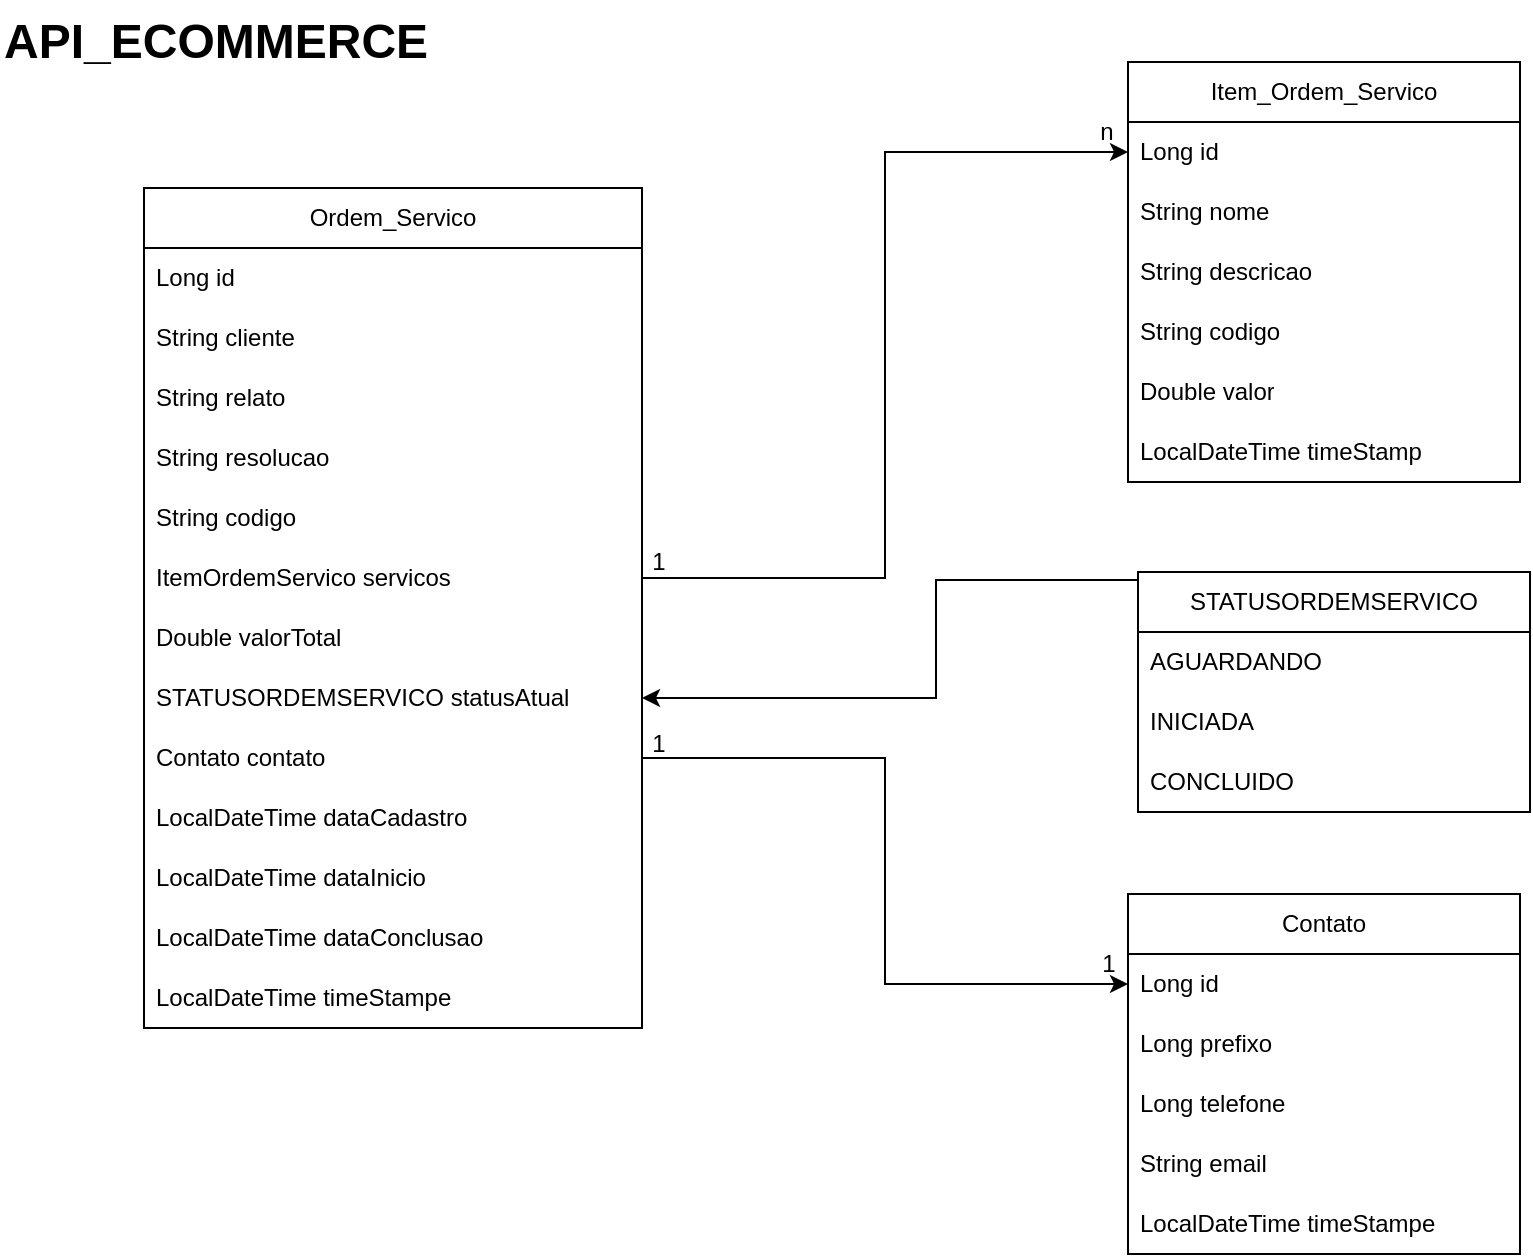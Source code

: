<mxfile version="24.7.17" pages="9">
  <diagram id="Ol4_IuFH5XdzbNeheBoi" name="Diagrama de entidade e relacionamento API_ECOMMERCE">
    <mxGraphModel dx="864" dy="516" grid="0" gridSize="10" guides="1" tooltips="1" connect="1" arrows="1" fold="1" page="1" pageScale="1" pageWidth="827" pageHeight="1169" math="0" shadow="0">
      <root>
        <mxCell id="0" />
        <mxCell id="1" parent="0" />
        <mxCell id="5Wu8TgmjZWv5L9xJ6WQ9-1" value="&lt;h1 style=&quot;margin-top: 0px;&quot;&gt;API_ECOMMERCE&lt;/h1&gt;" style="text;html=1;whiteSpace=wrap;overflow=hidden;rounded=0;" parent="1" vertex="1">
          <mxGeometry x="30" y="25" width="221" height="37" as="geometry" />
        </mxCell>
        <mxCell id="xmKnylQgvVCpeghterkV-1" value="Ordem_Servico" style="swimlane;fontStyle=0;childLayout=stackLayout;horizontal=1;startSize=30;horizontalStack=0;resizeParent=1;resizeParentMax=0;resizeLast=0;collapsible=1;marginBottom=0;whiteSpace=wrap;html=1;" parent="1" vertex="1">
          <mxGeometry x="102" y="119" width="249" height="420" as="geometry" />
        </mxCell>
        <mxCell id="xmKnylQgvVCpeghterkV-2" value="Long id" style="text;strokeColor=none;fillColor=none;align=left;verticalAlign=middle;spacingLeft=4;spacingRight=4;overflow=hidden;points=[[0,0.5],[1,0.5]];portConstraint=eastwest;rotatable=0;whiteSpace=wrap;html=1;" parent="xmKnylQgvVCpeghterkV-1" vertex="1">
          <mxGeometry y="30" width="249" height="30" as="geometry" />
        </mxCell>
        <mxCell id="xmKnylQgvVCpeghterkV-3" value="String cliente" style="text;strokeColor=none;fillColor=none;align=left;verticalAlign=middle;spacingLeft=4;spacingRight=4;overflow=hidden;points=[[0,0.5],[1,0.5]];portConstraint=eastwest;rotatable=0;whiteSpace=wrap;html=1;" parent="xmKnylQgvVCpeghterkV-1" vertex="1">
          <mxGeometry y="60" width="249" height="30" as="geometry" />
        </mxCell>
        <mxCell id="xmKnylQgvVCpeghterkV-4" value="String relato" style="text;strokeColor=none;fillColor=none;align=left;verticalAlign=middle;spacingLeft=4;spacingRight=4;overflow=hidden;points=[[0,0.5],[1,0.5]];portConstraint=eastwest;rotatable=0;whiteSpace=wrap;html=1;" parent="xmKnylQgvVCpeghterkV-1" vertex="1">
          <mxGeometry y="90" width="249" height="30" as="geometry" />
        </mxCell>
        <mxCell id="xmKnylQgvVCpeghterkV-13" value="String resolucao" style="text;strokeColor=none;fillColor=none;align=left;verticalAlign=middle;spacingLeft=4;spacingRight=4;overflow=hidden;points=[[0,0.5],[1,0.5]];portConstraint=eastwest;rotatable=0;whiteSpace=wrap;html=1;" parent="xmKnylQgvVCpeghterkV-1" vertex="1">
          <mxGeometry y="120" width="249" height="30" as="geometry" />
        </mxCell>
        <mxCell id="xmKnylQgvVCpeghterkV-5" value="String codigo" style="text;strokeColor=none;fillColor=none;align=left;verticalAlign=middle;spacingLeft=4;spacingRight=4;overflow=hidden;points=[[0,0.5],[1,0.5]];portConstraint=eastwest;rotatable=0;whiteSpace=wrap;html=1;" parent="xmKnylQgvVCpeghterkV-1" vertex="1">
          <mxGeometry y="150" width="249" height="30" as="geometry" />
        </mxCell>
        <mxCell id="xmKnylQgvVCpeghterkV-6" value="ItemOrdemServico servicos" style="text;strokeColor=none;fillColor=none;align=left;verticalAlign=middle;spacingLeft=4;spacingRight=4;overflow=hidden;points=[[0,0.5],[1,0.5]];portConstraint=eastwest;rotatable=0;whiteSpace=wrap;html=1;" parent="xmKnylQgvVCpeghterkV-1" vertex="1">
          <mxGeometry y="180" width="249" height="30" as="geometry" />
        </mxCell>
        <mxCell id="xmKnylQgvVCpeghterkV-7" value="Double valorTotal" style="text;strokeColor=none;fillColor=none;align=left;verticalAlign=middle;spacingLeft=4;spacingRight=4;overflow=hidden;points=[[0,0.5],[1,0.5]];portConstraint=eastwest;rotatable=0;whiteSpace=wrap;html=1;" parent="xmKnylQgvVCpeghterkV-1" vertex="1">
          <mxGeometry y="210" width="249" height="30" as="geometry" />
        </mxCell>
        <mxCell id="xmKnylQgvVCpeghterkV-14" value="STATUSORDEMSERVICO statusAtual" style="text;strokeColor=none;fillColor=none;align=left;verticalAlign=middle;spacingLeft=4;spacingRight=4;overflow=hidden;points=[[0,0.5],[1,0.5]];portConstraint=eastwest;rotatable=0;whiteSpace=wrap;html=1;" parent="xmKnylQgvVCpeghterkV-1" vertex="1">
          <mxGeometry y="240" width="249" height="30" as="geometry" />
        </mxCell>
        <mxCell id="QmZ4lqTPKKFVmiySRDdB-7" value="Contato contato" style="text;strokeColor=none;fillColor=none;align=left;verticalAlign=middle;spacingLeft=4;spacingRight=4;overflow=hidden;points=[[0,0.5],[1,0.5]];portConstraint=eastwest;rotatable=0;whiteSpace=wrap;html=1;" vertex="1" parent="xmKnylQgvVCpeghterkV-1">
          <mxGeometry y="270" width="249" height="30" as="geometry" />
        </mxCell>
        <mxCell id="xmKnylQgvVCpeghterkV-8" value="LocalDateTime dataCadastro" style="text;strokeColor=none;fillColor=none;align=left;verticalAlign=middle;spacingLeft=4;spacingRight=4;overflow=hidden;points=[[0,0.5],[1,0.5]];portConstraint=eastwest;rotatable=0;whiteSpace=wrap;html=1;" parent="xmKnylQgvVCpeghterkV-1" vertex="1">
          <mxGeometry y="300" width="249" height="30" as="geometry" />
        </mxCell>
        <mxCell id="xmKnylQgvVCpeghterkV-9" value="LocalDateTime dataInicio" style="text;strokeColor=none;fillColor=none;align=left;verticalAlign=middle;spacingLeft=4;spacingRight=4;overflow=hidden;points=[[0,0.5],[1,0.5]];portConstraint=eastwest;rotatable=0;whiteSpace=wrap;html=1;" parent="xmKnylQgvVCpeghterkV-1" vertex="1">
          <mxGeometry y="330" width="249" height="30" as="geometry" />
        </mxCell>
        <mxCell id="xmKnylQgvVCpeghterkV-11" value="LocalDateTime dataConclusao" style="text;strokeColor=none;fillColor=none;align=left;verticalAlign=middle;spacingLeft=4;spacingRight=4;overflow=hidden;points=[[0,0.5],[1,0.5]];portConstraint=eastwest;rotatable=0;whiteSpace=wrap;html=1;" parent="xmKnylQgvVCpeghterkV-1" vertex="1">
          <mxGeometry y="360" width="249" height="30" as="geometry" />
        </mxCell>
        <mxCell id="xmKnylQgvVCpeghterkV-12" value="LocalDateTime timeStampe" style="text;strokeColor=none;fillColor=none;align=left;verticalAlign=middle;spacingLeft=4;spacingRight=4;overflow=hidden;points=[[0,0.5],[1,0.5]];portConstraint=eastwest;rotatable=0;whiteSpace=wrap;html=1;" parent="xmKnylQgvVCpeghterkV-1" vertex="1">
          <mxGeometry y="390" width="249" height="30" as="geometry" />
        </mxCell>
        <mxCell id="9o99a-mNFhGgQ2uLFLD0-1" value="&lt;span style=&quot;text-align: left;&quot;&gt;Item_Ordem_Servico&lt;/span&gt;" style="swimlane;fontStyle=0;childLayout=stackLayout;horizontal=1;startSize=30;horizontalStack=0;resizeParent=1;resizeParentMax=0;resizeLast=0;collapsible=1;marginBottom=0;whiteSpace=wrap;html=1;" parent="1" vertex="1">
          <mxGeometry x="594" y="56" width="196" height="210" as="geometry" />
        </mxCell>
        <mxCell id="9o99a-mNFhGgQ2uLFLD0-2" value="Long id" style="text;strokeColor=none;fillColor=none;align=left;verticalAlign=middle;spacingLeft=4;spacingRight=4;overflow=hidden;points=[[0,0.5],[1,0.5]];portConstraint=eastwest;rotatable=0;whiteSpace=wrap;html=1;" parent="9o99a-mNFhGgQ2uLFLD0-1" vertex="1">
          <mxGeometry y="30" width="196" height="30" as="geometry" />
        </mxCell>
        <mxCell id="9o99a-mNFhGgQ2uLFLD0-3" value="String nome" style="text;strokeColor=none;fillColor=none;align=left;verticalAlign=middle;spacingLeft=4;spacingRight=4;overflow=hidden;points=[[0,0.5],[1,0.5]];portConstraint=eastwest;rotatable=0;whiteSpace=wrap;html=1;" parent="9o99a-mNFhGgQ2uLFLD0-1" vertex="1">
          <mxGeometry y="60" width="196" height="30" as="geometry" />
        </mxCell>
        <mxCell id="9o99a-mNFhGgQ2uLFLD0-4" value="String descricao" style="text;strokeColor=none;fillColor=none;align=left;verticalAlign=middle;spacingLeft=4;spacingRight=4;overflow=hidden;points=[[0,0.5],[1,0.5]];portConstraint=eastwest;rotatable=0;whiteSpace=wrap;html=1;" parent="9o99a-mNFhGgQ2uLFLD0-1" vertex="1">
          <mxGeometry y="90" width="196" height="30" as="geometry" />
        </mxCell>
        <mxCell id="9o99a-mNFhGgQ2uLFLD0-5" value="String codigo" style="text;strokeColor=none;fillColor=none;align=left;verticalAlign=middle;spacingLeft=4;spacingRight=4;overflow=hidden;points=[[0,0.5],[1,0.5]];portConstraint=eastwest;rotatable=0;whiteSpace=wrap;html=1;" parent="9o99a-mNFhGgQ2uLFLD0-1" vertex="1">
          <mxGeometry y="120" width="196" height="30" as="geometry" />
        </mxCell>
        <mxCell id="9o99a-mNFhGgQ2uLFLD0-6" value="Double valor" style="text;strokeColor=none;fillColor=none;align=left;verticalAlign=middle;spacingLeft=4;spacingRight=4;overflow=hidden;points=[[0,0.5],[1,0.5]];portConstraint=eastwest;rotatable=0;whiteSpace=wrap;html=1;" parent="9o99a-mNFhGgQ2uLFLD0-1" vertex="1">
          <mxGeometry y="150" width="196" height="30" as="geometry" />
        </mxCell>
        <mxCell id="9o99a-mNFhGgQ2uLFLD0-8" value="LocalDateTime timeStamp" style="text;strokeColor=none;fillColor=none;align=left;verticalAlign=middle;spacingLeft=4;spacingRight=4;overflow=hidden;points=[[0,0.5],[1,0.5]];portConstraint=eastwest;rotatable=0;whiteSpace=wrap;html=1;" parent="9o99a-mNFhGgQ2uLFLD0-1" vertex="1">
          <mxGeometry y="180" width="196" height="30" as="geometry" />
        </mxCell>
        <mxCell id="9o99a-mNFhGgQ2uLFLD0-19" style="edgeStyle=orthogonalEdgeStyle;rounded=0;orthogonalLoop=1;jettySize=auto;html=1;exitX=0;exitY=0;exitDx=0;exitDy=0;entryX=1;entryY=0.5;entryDx=0;entryDy=0;" parent="1" source="9o99a-mNFhGgQ2uLFLD0-9" target="xmKnylQgvVCpeghterkV-14" edge="1">
          <mxGeometry relative="1" as="geometry">
            <Array as="points">
              <mxPoint x="599" y="315" />
              <mxPoint x="498" y="315" />
              <mxPoint x="498" y="374" />
            </Array>
          </mxGeometry>
        </mxCell>
        <mxCell id="9o99a-mNFhGgQ2uLFLD0-9" value="&lt;span style=&quot;text-align: left;&quot;&gt;STATUSORDEMSERVICO&lt;/span&gt;" style="swimlane;fontStyle=0;childLayout=stackLayout;horizontal=1;startSize=30;horizontalStack=0;resizeParent=1;resizeParentMax=0;resizeLast=0;collapsible=1;marginBottom=0;whiteSpace=wrap;html=1;" parent="1" vertex="1">
          <mxGeometry x="599" y="311" width="196" height="120" as="geometry" />
        </mxCell>
        <mxCell id="9o99a-mNFhGgQ2uLFLD0-10" value="AGUARDANDO" style="text;strokeColor=none;fillColor=none;align=left;verticalAlign=middle;spacingLeft=4;spacingRight=4;overflow=hidden;points=[[0,0.5],[1,0.5]];portConstraint=eastwest;rotatable=0;whiteSpace=wrap;html=1;" parent="9o99a-mNFhGgQ2uLFLD0-9" vertex="1">
          <mxGeometry y="30" width="196" height="30" as="geometry" />
        </mxCell>
        <mxCell id="9o99a-mNFhGgQ2uLFLD0-11" value="INICIADA" style="text;strokeColor=none;fillColor=none;align=left;verticalAlign=middle;spacingLeft=4;spacingRight=4;overflow=hidden;points=[[0,0.5],[1,0.5]];portConstraint=eastwest;rotatable=0;whiteSpace=wrap;html=1;" parent="9o99a-mNFhGgQ2uLFLD0-9" vertex="1">
          <mxGeometry y="60" width="196" height="30" as="geometry" />
        </mxCell>
        <mxCell id="9o99a-mNFhGgQ2uLFLD0-12" value="CONCLUIDO" style="text;strokeColor=none;fillColor=none;align=left;verticalAlign=middle;spacingLeft=4;spacingRight=4;overflow=hidden;points=[[0,0.5],[1,0.5]];portConstraint=eastwest;rotatable=0;whiteSpace=wrap;html=1;" parent="9o99a-mNFhGgQ2uLFLD0-9" vertex="1">
          <mxGeometry y="90" width="196" height="30" as="geometry" />
        </mxCell>
        <mxCell id="9o99a-mNFhGgQ2uLFLD0-16" style="edgeStyle=orthogonalEdgeStyle;rounded=0;orthogonalLoop=1;jettySize=auto;html=1;exitX=1;exitY=0.5;exitDx=0;exitDy=0;entryX=0;entryY=0.5;entryDx=0;entryDy=0;" parent="1" source="xmKnylQgvVCpeghterkV-6" target="9o99a-mNFhGgQ2uLFLD0-2" edge="1">
          <mxGeometry relative="1" as="geometry" />
        </mxCell>
        <mxCell id="9o99a-mNFhGgQ2uLFLD0-17" value="1" style="text;html=1;align=center;verticalAlign=middle;resizable=0;points=[];autosize=1;strokeColor=none;fillColor=none;" parent="1" vertex="1">
          <mxGeometry x="346" y="293" width="25" height="26" as="geometry" />
        </mxCell>
        <mxCell id="9o99a-mNFhGgQ2uLFLD0-18" value="n" style="text;html=1;align=center;verticalAlign=middle;resizable=0;points=[];autosize=1;strokeColor=none;fillColor=none;" parent="1" vertex="1">
          <mxGeometry x="570" y="78" width="25" height="26" as="geometry" />
        </mxCell>
        <mxCell id="QmZ4lqTPKKFVmiySRDdB-1" value="&lt;span style=&quot;text-align: left;&quot;&gt;Contato&lt;/span&gt;" style="swimlane;fontStyle=0;childLayout=stackLayout;horizontal=1;startSize=30;horizontalStack=0;resizeParent=1;resizeParentMax=0;resizeLast=0;collapsible=1;marginBottom=0;whiteSpace=wrap;html=1;" vertex="1" parent="1">
          <mxGeometry x="594" y="472" width="196" height="180" as="geometry" />
        </mxCell>
        <mxCell id="QmZ4lqTPKKFVmiySRDdB-2" value="Long id" style="text;strokeColor=none;fillColor=none;align=left;verticalAlign=middle;spacingLeft=4;spacingRight=4;overflow=hidden;points=[[0,0.5],[1,0.5]];portConstraint=eastwest;rotatable=0;whiteSpace=wrap;html=1;" vertex="1" parent="QmZ4lqTPKKFVmiySRDdB-1">
          <mxGeometry y="30" width="196" height="30" as="geometry" />
        </mxCell>
        <mxCell id="QmZ4lqTPKKFVmiySRDdB-3" value="Long prefixo" style="text;strokeColor=none;fillColor=none;align=left;verticalAlign=middle;spacingLeft=4;spacingRight=4;overflow=hidden;points=[[0,0.5],[1,0.5]];portConstraint=eastwest;rotatable=0;whiteSpace=wrap;html=1;" vertex="1" parent="QmZ4lqTPKKFVmiySRDdB-1">
          <mxGeometry y="60" width="196" height="30" as="geometry" />
        </mxCell>
        <mxCell id="QmZ4lqTPKKFVmiySRDdB-4" value="Long telefone" style="text;strokeColor=none;fillColor=none;align=left;verticalAlign=middle;spacingLeft=4;spacingRight=4;overflow=hidden;points=[[0,0.5],[1,0.5]];portConstraint=eastwest;rotatable=0;whiteSpace=wrap;html=1;" vertex="1" parent="QmZ4lqTPKKFVmiySRDdB-1">
          <mxGeometry y="90" width="196" height="30" as="geometry" />
        </mxCell>
        <mxCell id="QmZ4lqTPKKFVmiySRDdB-5" value="String email" style="text;strokeColor=none;fillColor=none;align=left;verticalAlign=middle;spacingLeft=4;spacingRight=4;overflow=hidden;points=[[0,0.5],[1,0.5]];portConstraint=eastwest;rotatable=0;whiteSpace=wrap;html=1;" vertex="1" parent="QmZ4lqTPKKFVmiySRDdB-1">
          <mxGeometry y="120" width="196" height="30" as="geometry" />
        </mxCell>
        <mxCell id="QmZ4lqTPKKFVmiySRDdB-6" value="LocalDateTime timeStampe" style="text;strokeColor=none;fillColor=none;align=left;verticalAlign=middle;spacingLeft=4;spacingRight=4;overflow=hidden;points=[[0,0.5],[1,0.5]];portConstraint=eastwest;rotatable=0;whiteSpace=wrap;html=1;" vertex="1" parent="QmZ4lqTPKKFVmiySRDdB-1">
          <mxGeometry y="150" width="196" height="30" as="geometry" />
        </mxCell>
        <mxCell id="QmZ4lqTPKKFVmiySRDdB-9" value="1" style="text;html=1;align=center;verticalAlign=middle;resizable=0;points=[];autosize=1;strokeColor=none;fillColor=none;" vertex="1" parent="1">
          <mxGeometry x="346" y="384" width="25" height="26" as="geometry" />
        </mxCell>
        <mxCell id="QmZ4lqTPKKFVmiySRDdB-10" value="1" style="text;html=1;align=center;verticalAlign=middle;resizable=0;points=[];autosize=1;strokeColor=none;fillColor=none;" vertex="1" parent="1">
          <mxGeometry x="571" y="494" width="25" height="26" as="geometry" />
        </mxCell>
        <mxCell id="QmZ4lqTPKKFVmiySRDdB-11" style="edgeStyle=orthogonalEdgeStyle;rounded=0;orthogonalLoop=1;jettySize=auto;html=1;exitX=1;exitY=0.5;exitDx=0;exitDy=0;entryX=0;entryY=0.5;entryDx=0;entryDy=0;" edge="1" parent="1" source="QmZ4lqTPKKFVmiySRDdB-7" target="QmZ4lqTPKKFVmiySRDdB-2">
          <mxGeometry relative="1" as="geometry" />
        </mxCell>
      </root>
    </mxGraphModel>
  </diagram>
  <diagram id="C5RBs43oDa-KdzZeNtuy" name="Diagrama de entidade e relacionamento MS_Cliente">
    <mxGraphModel dx="864" dy="516" grid="0" gridSize="10" guides="1" tooltips="1" connect="1" arrows="1" fold="1" page="1" pageScale="1" pageWidth="827" pageHeight="1169" math="0" shadow="0">
      <root>
        <mxCell id="WIyWlLk6GJQsqaUBKTNV-0" />
        <mxCell id="WIyWlLk6GJQsqaUBKTNV-1" parent="WIyWlLk6GJQsqaUBKTNV-0" />
        <mxCell id="N6-NwjIUcubGqTsg9J4c-9" value="CLiente" style="swimlane;fontStyle=0;childLayout=stackLayout;horizontal=1;startSize=30;horizontalStack=0;resizeParent=1;resizeParentMax=0;resizeLast=0;collapsible=1;marginBottom=0;whiteSpace=wrap;html=1;" parent="WIyWlLk6GJQsqaUBKTNV-1" vertex="1">
          <mxGeometry x="316" y="137" width="196" height="270" as="geometry" />
        </mxCell>
        <mxCell id="N6-NwjIUcubGqTsg9J4c-10" value="Long id" style="text;strokeColor=none;fillColor=none;align=left;verticalAlign=middle;spacingLeft=4;spacingRight=4;overflow=hidden;points=[[0,0.5],[1,0.5]];portConstraint=eastwest;rotatable=0;whiteSpace=wrap;html=1;" parent="N6-NwjIUcubGqTsg9J4c-9" vertex="1">
          <mxGeometry y="30" width="196" height="30" as="geometry" />
        </mxCell>
        <mxCell id="N6-NwjIUcubGqTsg9J4c-11" value="String nome" style="text;strokeColor=none;fillColor=none;align=left;verticalAlign=middle;spacingLeft=4;spacingRight=4;overflow=hidden;points=[[0,0.5],[1,0.5]];portConstraint=eastwest;rotatable=0;whiteSpace=wrap;html=1;" parent="N6-NwjIUcubGqTsg9J4c-9" vertex="1">
          <mxGeometry y="60" width="196" height="30" as="geometry" />
        </mxCell>
        <mxCell id="N6-NwjIUcubGqTsg9J4c-12" value="String sobrenome" style="text;strokeColor=none;fillColor=none;align=left;verticalAlign=middle;spacingLeft=4;spacingRight=4;overflow=hidden;points=[[0,0.5],[1,0.5]];portConstraint=eastwest;rotatable=0;whiteSpace=wrap;html=1;" parent="N6-NwjIUcubGqTsg9J4c-9" vertex="1">
          <mxGeometry y="90" width="196" height="30" as="geometry" />
        </mxCell>
        <mxCell id="N6-NwjIUcubGqTsg9J4c-13" value="LocalDate dataNascimento" style="text;strokeColor=none;fillColor=none;align=left;verticalAlign=middle;spacingLeft=4;spacingRight=4;overflow=hidden;points=[[0,0.5],[1,0.5]];portConstraint=eastwest;rotatable=0;whiteSpace=wrap;html=1;" parent="N6-NwjIUcubGqTsg9J4c-9" vertex="1">
          <mxGeometry y="120" width="196" height="30" as="geometry" />
        </mxCell>
        <mxCell id="N6-NwjIUcubGqTsg9J4c-15" value="Endereco endereco" style="text;strokeColor=none;fillColor=none;align=left;verticalAlign=middle;spacingLeft=4;spacingRight=4;overflow=hidden;points=[[0,0.5],[1,0.5]];portConstraint=eastwest;rotatable=0;whiteSpace=wrap;html=1;" parent="N6-NwjIUcubGqTsg9J4c-9" vertex="1">
          <mxGeometry y="150" width="196" height="30" as="geometry" />
        </mxCell>
        <mxCell id="N6-NwjIUcubGqTsg9J4c-16" value="Contato contato" style="text;strokeColor=none;fillColor=none;align=left;verticalAlign=middle;spacingLeft=4;spacingRight=4;overflow=hidden;points=[[0,0.5],[1,0.5]];portConstraint=eastwest;rotatable=0;whiteSpace=wrap;html=1;" parent="N6-NwjIUcubGqTsg9J4c-9" vertex="1">
          <mxGeometry y="180" width="196" height="30" as="geometry" />
        </mxCell>
        <mxCell id="N6-NwjIUcubGqTsg9J4c-17" value="Double score" style="text;strokeColor=none;fillColor=none;align=left;verticalAlign=middle;spacingLeft=4;spacingRight=4;overflow=hidden;points=[[0,0.5],[1,0.5]];portConstraint=eastwest;rotatable=0;whiteSpace=wrap;html=1;" parent="N6-NwjIUcubGqTsg9J4c-9" vertex="1">
          <mxGeometry y="210" width="196" height="30" as="geometry" />
        </mxCell>
        <mxCell id="zp8qXaAt9pcuHa6xzHq5-0" value="LocalDateTime timeStamp" style="text;strokeColor=none;fillColor=none;align=left;verticalAlign=middle;spacingLeft=4;spacingRight=4;overflow=hidden;points=[[0,0.5],[1,0.5]];portConstraint=eastwest;rotatable=0;whiteSpace=wrap;html=1;" vertex="1" parent="N6-NwjIUcubGqTsg9J4c-9">
          <mxGeometry y="240" width="196" height="30" as="geometry" />
        </mxCell>
        <mxCell id="N6-NwjIUcubGqTsg9J4c-18" value="Endereco" style="swimlane;fontStyle=0;childLayout=stackLayout;horizontal=1;startSize=30;horizontalStack=0;resizeParent=1;resizeParentMax=0;resizeLast=0;collapsible=1;marginBottom=0;whiteSpace=wrap;html=1;" parent="WIyWlLk6GJQsqaUBKTNV-1" vertex="1">
          <mxGeometry x="599" y="463" width="196" height="300" as="geometry" />
        </mxCell>
        <mxCell id="N6-NwjIUcubGqTsg9J4c-19" value="Long id" style="text;strokeColor=none;fillColor=none;align=left;verticalAlign=middle;spacingLeft=4;spacingRight=4;overflow=hidden;points=[[0,0.5],[1,0.5]];portConstraint=eastwest;rotatable=0;whiteSpace=wrap;html=1;" parent="N6-NwjIUcubGqTsg9J4c-18" vertex="1">
          <mxGeometry y="30" width="196" height="30" as="geometry" />
        </mxCell>
        <mxCell id="N6-NwjIUcubGqTsg9J4c-20" value="String logradouro" style="text;strokeColor=none;fillColor=none;align=left;verticalAlign=middle;spacingLeft=4;spacingRight=4;overflow=hidden;points=[[0,0.5],[1,0.5]];portConstraint=eastwest;rotatable=0;whiteSpace=wrap;html=1;" parent="N6-NwjIUcubGqTsg9J4c-18" vertex="1">
          <mxGeometry y="60" width="196" height="30" as="geometry" />
        </mxCell>
        <mxCell id="N6-NwjIUcubGqTsg9J4c-21" value="String numero" style="text;strokeColor=none;fillColor=none;align=left;verticalAlign=middle;spacingLeft=4;spacingRight=4;overflow=hidden;points=[[0,0.5],[1,0.5]];portConstraint=eastwest;rotatable=0;whiteSpace=wrap;html=1;" parent="N6-NwjIUcubGqTsg9J4c-18" vertex="1">
          <mxGeometry y="90" width="196" height="30" as="geometry" />
        </mxCell>
        <mxCell id="N6-NwjIUcubGqTsg9J4c-22" value="String bairro" style="text;strokeColor=none;fillColor=none;align=left;verticalAlign=middle;spacingLeft=4;spacingRight=4;overflow=hidden;points=[[0,0.5],[1,0.5]];portConstraint=eastwest;rotatable=0;whiteSpace=wrap;html=1;" parent="N6-NwjIUcubGqTsg9J4c-18" vertex="1">
          <mxGeometry y="120" width="196" height="30" as="geometry" />
        </mxCell>
        <mxCell id="N6-NwjIUcubGqTsg9J4c-24" value="String referencia" style="text;strokeColor=none;fillColor=none;align=left;verticalAlign=middle;spacingLeft=4;spacingRight=4;overflow=hidden;points=[[0,0.5],[1,0.5]];portConstraint=eastwest;rotatable=0;whiteSpace=wrap;html=1;" parent="N6-NwjIUcubGqTsg9J4c-18" vertex="1">
          <mxGeometry y="150" width="196" height="30" as="geometry" />
        </mxCell>
        <mxCell id="N6-NwjIUcubGqTsg9J4c-25" value="Long cep" style="text;strokeColor=none;fillColor=none;align=left;verticalAlign=middle;spacingLeft=4;spacingRight=4;overflow=hidden;points=[[0,0.5],[1,0.5]];portConstraint=eastwest;rotatable=0;whiteSpace=wrap;html=1;" parent="N6-NwjIUcubGqTsg9J4c-18" vertex="1">
          <mxGeometry y="180" width="196" height="30" as="geometry" />
        </mxCell>
        <mxCell id="N6-NwjIUcubGqTsg9J4c-26" value="String localidade" style="text;strokeColor=none;fillColor=none;align=left;verticalAlign=middle;spacingLeft=4;spacingRight=4;overflow=hidden;points=[[0,0.5],[1,0.5]];portConstraint=eastwest;rotatable=0;whiteSpace=wrap;html=1;" parent="N6-NwjIUcubGqTsg9J4c-18" vertex="1">
          <mxGeometry y="210" width="196" height="30" as="geometry" />
        </mxCell>
        <mxCell id="N6-NwjIUcubGqTsg9J4c-27" value="String uf" style="text;strokeColor=none;fillColor=none;align=left;verticalAlign=middle;spacingLeft=4;spacingRight=4;overflow=hidden;points=[[0,0.5],[1,0.5]];portConstraint=eastwest;rotatable=0;whiteSpace=wrap;html=1;" parent="N6-NwjIUcubGqTsg9J4c-18" vertex="1">
          <mxGeometry y="240" width="196" height="30" as="geometry" />
        </mxCell>
        <mxCell id="N6-NwjIUcubGqTsg9J4c-23" value="LocalDateTime timeStamp" style="text;strokeColor=none;fillColor=none;align=left;verticalAlign=middle;spacingLeft=4;spacingRight=4;overflow=hidden;points=[[0,0.5],[1,0.5]];portConstraint=eastwest;rotatable=0;whiteSpace=wrap;html=1;" parent="N6-NwjIUcubGqTsg9J4c-18" vertex="1">
          <mxGeometry y="270" width="196" height="30" as="geometry" />
        </mxCell>
        <mxCell id="N6-NwjIUcubGqTsg9J4c-28" value="Contato" style="swimlane;fontStyle=0;childLayout=stackLayout;horizontal=1;startSize=30;horizontalStack=0;resizeParent=1;resizeParentMax=0;resizeLast=0;collapsible=1;marginBottom=0;whiteSpace=wrap;html=1;" parent="WIyWlLk6GJQsqaUBKTNV-1" vertex="1">
          <mxGeometry x="44" y="468" width="196" height="180" as="geometry" />
        </mxCell>
        <mxCell id="N6-NwjIUcubGqTsg9J4c-29" value="Long id" style="text;strokeColor=none;fillColor=none;align=left;verticalAlign=middle;spacingLeft=4;spacingRight=4;overflow=hidden;points=[[0,0.5],[1,0.5]];portConstraint=eastwest;rotatable=0;whiteSpace=wrap;html=1;" parent="N6-NwjIUcubGqTsg9J4c-28" vertex="1">
          <mxGeometry y="30" width="196" height="30" as="geometry" />
        </mxCell>
        <mxCell id="N6-NwjIUcubGqTsg9J4c-30" value="String email" style="text;strokeColor=none;fillColor=none;align=left;verticalAlign=middle;spacingLeft=4;spacingRight=4;overflow=hidden;points=[[0,0.5],[1,0.5]];portConstraint=eastwest;rotatable=0;whiteSpace=wrap;html=1;" parent="N6-NwjIUcubGqTsg9J4c-28" vertex="1">
          <mxGeometry y="60" width="196" height="30" as="geometry" />
        </mxCell>
        <mxCell id="N6-NwjIUcubGqTsg9J4c-31" value="Long prefixo" style="text;strokeColor=none;fillColor=none;align=left;verticalAlign=middle;spacingLeft=4;spacingRight=4;overflow=hidden;points=[[0,0.5],[1,0.5]];portConstraint=eastwest;rotatable=0;whiteSpace=wrap;html=1;" parent="N6-NwjIUcubGqTsg9J4c-28" vertex="1">
          <mxGeometry y="90" width="196" height="30" as="geometry" />
        </mxCell>
        <mxCell id="N6-NwjIUcubGqTsg9J4c-32" value="Long telefone" style="text;strokeColor=none;fillColor=none;align=left;verticalAlign=middle;spacingLeft=4;spacingRight=4;overflow=hidden;points=[[0,0.5],[1,0.5]];portConstraint=eastwest;rotatable=0;whiteSpace=wrap;html=1;" parent="N6-NwjIUcubGqTsg9J4c-28" vertex="1">
          <mxGeometry y="120" width="196" height="30" as="geometry" />
        </mxCell>
        <mxCell id="N6-NwjIUcubGqTsg9J4c-33" value="LocalDateTime timeStamp" style="text;strokeColor=none;fillColor=none;align=left;verticalAlign=middle;spacingLeft=4;spacingRight=4;overflow=hidden;points=[[0,0.5],[1,0.5]];portConstraint=eastwest;rotatable=0;whiteSpace=wrap;html=1;" parent="N6-NwjIUcubGqTsg9J4c-28" vertex="1">
          <mxGeometry y="150" width="196" height="30" as="geometry" />
        </mxCell>
        <mxCell id="N6-NwjIUcubGqTsg9J4c-34" value="&lt;h1 style=&quot;margin-top: 0px;&quot;&gt;MS_CLIENTE&lt;/h1&gt;" style="text;html=1;whiteSpace=wrap;overflow=hidden;rounded=0;" parent="WIyWlLk6GJQsqaUBKTNV-1" vertex="1">
          <mxGeometry x="332" y="35" width="180" height="37" as="geometry" />
        </mxCell>
        <mxCell id="N6-NwjIUcubGqTsg9J4c-35" style="edgeStyle=orthogonalEdgeStyle;rounded=0;orthogonalLoop=1;jettySize=auto;html=1;exitX=1;exitY=0.5;exitDx=0;exitDy=0;entryX=0;entryY=0.5;entryDx=0;entryDy=0;" parent="WIyWlLk6GJQsqaUBKTNV-1" source="N6-NwjIUcubGqTsg9J4c-15" target="N6-NwjIUcubGqTsg9J4c-19" edge="1">
          <mxGeometry relative="1" as="geometry" />
        </mxCell>
        <mxCell id="N6-NwjIUcubGqTsg9J4c-36" style="edgeStyle=orthogonalEdgeStyle;rounded=0;orthogonalLoop=1;jettySize=auto;html=1;exitX=0;exitY=0.5;exitDx=0;exitDy=0;entryX=1;entryY=0.5;entryDx=0;entryDy=0;" parent="WIyWlLk6GJQsqaUBKTNV-1" source="N6-NwjIUcubGqTsg9J4c-16" target="N6-NwjIUcubGqTsg9J4c-29" edge="1">
          <mxGeometry relative="1" as="geometry" />
        </mxCell>
        <mxCell id="N6-NwjIUcubGqTsg9J4c-37" value="1" style="text;html=1;align=center;verticalAlign=middle;resizable=0;points=[];autosize=1;strokeColor=none;fillColor=none;" parent="WIyWlLk6GJQsqaUBKTNV-1" vertex="1">
          <mxGeometry x="295" y="312" width="25" height="26" as="geometry" />
        </mxCell>
        <mxCell id="N6-NwjIUcubGqTsg9J4c-38" value="1" style="text;html=1;align=center;verticalAlign=middle;resizable=0;points=[];autosize=1;strokeColor=none;fillColor=none;" parent="WIyWlLk6GJQsqaUBKTNV-1" vertex="1">
          <mxGeometry x="235" y="486" width="25" height="26" as="geometry" />
        </mxCell>
        <mxCell id="N6-NwjIUcubGqTsg9J4c-39" value="1" style="text;html=1;align=center;verticalAlign=middle;resizable=0;points=[];autosize=1;strokeColor=none;fillColor=none;" parent="WIyWlLk6GJQsqaUBKTNV-1" vertex="1">
          <mxGeometry x="506" y="283" width="25" height="26" as="geometry" />
        </mxCell>
        <mxCell id="N6-NwjIUcubGqTsg9J4c-40" value="1" style="text;html=1;align=center;verticalAlign=middle;resizable=0;points=[];autosize=1;strokeColor=none;fillColor=none;" parent="WIyWlLk6GJQsqaUBKTNV-1" vertex="1">
          <mxGeometry x="575" y="485" width="25" height="26" as="geometry" />
        </mxCell>
      </root>
    </mxGraphModel>
  </diagram>
  <diagram id="kPFCzHBD2l03GUT1Jm2d" name="DTOS Ms_Cliente">
    <mxGraphModel dx="864" dy="516" grid="0" gridSize="10" guides="1" tooltips="1" connect="1" arrows="1" fold="1" page="1" pageScale="1" pageWidth="827" pageHeight="1169" math="0" shadow="0">
      <root>
        <mxCell id="0" />
        <mxCell id="1" parent="0" />
        <mxCell id="hkC0dAM3CeLcHydlQ_uw-1" value="ClienteResponseDTO" style="swimlane;fontStyle=0;childLayout=stackLayout;horizontal=1;startSize=30;horizontalStack=0;resizeParent=1;resizeParentMax=0;resizeLast=0;collapsible=1;marginBottom=0;whiteSpace=wrap;html=1;" vertex="1" parent="1">
          <mxGeometry x="46" y="140" width="176" height="450" as="geometry" />
        </mxCell>
        <mxCell id="hkC0dAM3CeLcHydlQ_uw-24" value="Long id" style="text;strokeColor=none;fillColor=none;align=left;verticalAlign=middle;spacingLeft=4;spacingRight=4;overflow=hidden;points=[[0,0.5],[1,0.5]];portConstraint=eastwest;rotatable=0;whiteSpace=wrap;html=1;" vertex="1" parent="hkC0dAM3CeLcHydlQ_uw-1">
          <mxGeometry y="30" width="176" height="30" as="geometry" />
        </mxCell>
        <mxCell id="hkC0dAM3CeLcHydlQ_uw-2" value="String nome" style="text;strokeColor=none;fillColor=none;align=left;verticalAlign=middle;spacingLeft=4;spacingRight=4;overflow=hidden;points=[[0,0.5],[1,0.5]];portConstraint=eastwest;rotatable=0;whiteSpace=wrap;html=1;" vertex="1" parent="hkC0dAM3CeLcHydlQ_uw-1">
          <mxGeometry y="60" width="176" height="30" as="geometry" />
        </mxCell>
        <mxCell id="hkC0dAM3CeLcHydlQ_uw-3" value="String sobrenome" style="text;strokeColor=none;fillColor=none;align=left;verticalAlign=middle;spacingLeft=4;spacingRight=4;overflow=hidden;points=[[0,0.5],[1,0.5]];portConstraint=eastwest;rotatable=0;whiteSpace=wrap;html=1;" vertex="1" parent="hkC0dAM3CeLcHydlQ_uw-1">
          <mxGeometry y="90" width="176" height="30" as="geometry" />
        </mxCell>
        <mxCell id="hkC0dAM3CeLcHydlQ_uw-4" value="LocalDate dataNascimento" style="text;strokeColor=none;fillColor=none;align=left;verticalAlign=middle;spacingLeft=4;spacingRight=4;overflow=hidden;points=[[0,0.5],[1,0.5]];portConstraint=eastwest;rotatable=0;whiteSpace=wrap;html=1;" vertex="1" parent="hkC0dAM3CeLcHydlQ_uw-1">
          <mxGeometry y="120" width="176" height="30" as="geometry" />
        </mxCell>
        <mxCell id="hkC0dAM3CeLcHydlQ_uw-13" value="String logradouro," style="text;strokeColor=none;fillColor=none;align=left;verticalAlign=middle;spacingLeft=4;spacingRight=4;overflow=hidden;points=[[0,0.5],[1,0.5]];portConstraint=eastwest;rotatable=0;whiteSpace=wrap;html=1;" vertex="1" parent="hkC0dAM3CeLcHydlQ_uw-1">
          <mxGeometry y="150" width="176" height="30" as="geometry" />
        </mxCell>
        <mxCell id="hkC0dAM3CeLcHydlQ_uw-14" value="String numero" style="text;strokeColor=none;fillColor=none;align=left;verticalAlign=middle;spacingLeft=4;spacingRight=4;overflow=hidden;points=[[0,0.5],[1,0.5]];portConstraint=eastwest;rotatable=0;whiteSpace=wrap;html=1;" vertex="1" parent="hkC0dAM3CeLcHydlQ_uw-1">
          <mxGeometry y="180" width="176" height="30" as="geometry" />
        </mxCell>
        <mxCell id="hkC0dAM3CeLcHydlQ_uw-15" value="String bairro" style="text;strokeColor=none;fillColor=none;align=left;verticalAlign=middle;spacingLeft=4;spacingRight=4;overflow=hidden;points=[[0,0.5],[1,0.5]];portConstraint=eastwest;rotatable=0;whiteSpace=wrap;html=1;" vertex="1" parent="hkC0dAM3CeLcHydlQ_uw-1">
          <mxGeometry y="210" width="176" height="30" as="geometry" />
        </mxCell>
        <mxCell id="hkC0dAM3CeLcHydlQ_uw-16" value="String referencia" style="text;strokeColor=none;fillColor=none;align=left;verticalAlign=middle;spacingLeft=4;spacingRight=4;overflow=hidden;points=[[0,0.5],[1,0.5]];portConstraint=eastwest;rotatable=0;whiteSpace=wrap;html=1;" vertex="1" parent="hkC0dAM3CeLcHydlQ_uw-1">
          <mxGeometry y="240" width="176" height="30" as="geometry" />
        </mxCell>
        <mxCell id="hkC0dAM3CeLcHydlQ_uw-17" value="String&amp;nbsp; cep" style="text;strokeColor=none;fillColor=none;align=left;verticalAlign=middle;spacingLeft=4;spacingRight=4;overflow=hidden;points=[[0,0.5],[1,0.5]];portConstraint=eastwest;rotatable=0;whiteSpace=wrap;html=1;" vertex="1" parent="hkC0dAM3CeLcHydlQ_uw-1">
          <mxGeometry y="270" width="176" height="30" as="geometry" />
        </mxCell>
        <mxCell id="hkC0dAM3CeLcHydlQ_uw-18" value="String&amp;nbsp; cidade" style="text;strokeColor=none;fillColor=none;align=left;verticalAlign=middle;spacingLeft=4;spacingRight=4;overflow=hidden;points=[[0,0.5],[1,0.5]];portConstraint=eastwest;rotatable=0;whiteSpace=wrap;html=1;" vertex="1" parent="hkC0dAM3CeLcHydlQ_uw-1">
          <mxGeometry y="300" width="176" height="30" as="geometry" />
        </mxCell>
        <mxCell id="hkC0dAM3CeLcHydlQ_uw-19" value="String&amp;nbsp; estado" style="text;strokeColor=none;fillColor=none;align=left;verticalAlign=middle;spacingLeft=4;spacingRight=4;overflow=hidden;points=[[0,0.5],[1,0.5]];portConstraint=eastwest;rotatable=0;whiteSpace=wrap;html=1;" vertex="1" parent="hkC0dAM3CeLcHydlQ_uw-1">
          <mxGeometry y="330" width="176" height="30" as="geometry" />
        </mxCell>
        <mxCell id="hkC0dAM3CeLcHydlQ_uw-21" value="String telefone" style="text;strokeColor=none;fillColor=none;align=left;verticalAlign=middle;spacingLeft=4;spacingRight=4;overflow=hidden;points=[[0,0.5],[1,0.5]];portConstraint=eastwest;rotatable=0;whiteSpace=wrap;html=1;" vertex="1" parent="hkC0dAM3CeLcHydlQ_uw-1">
          <mxGeometry y="360" width="176" height="30" as="geometry" />
        </mxCell>
        <mxCell id="hkC0dAM3CeLcHydlQ_uw-22" value="String email" style="text;strokeColor=none;fillColor=none;align=left;verticalAlign=middle;spacingLeft=4;spacingRight=4;overflow=hidden;points=[[0,0.5],[1,0.5]];portConstraint=eastwest;rotatable=0;whiteSpace=wrap;html=1;" vertex="1" parent="hkC0dAM3CeLcHydlQ_uw-1">
          <mxGeometry y="390" width="176" height="30" as="geometry" />
        </mxCell>
        <mxCell id="hkC0dAM3CeLcHydlQ_uw-23" value="String score" style="text;strokeColor=none;fillColor=none;align=left;verticalAlign=middle;spacingLeft=4;spacingRight=4;overflow=hidden;points=[[0,0.5],[1,0.5]];portConstraint=eastwest;rotatable=0;whiteSpace=wrap;html=1;" vertex="1" parent="hkC0dAM3CeLcHydlQ_uw-1">
          <mxGeometry y="420" width="176" height="30" as="geometry" />
        </mxCell>
        <mxCell id="hkC0dAM3CeLcHydlQ_uw-9" value="CepResultDTO" style="swimlane;fontStyle=0;childLayout=stackLayout;horizontal=1;startSize=30;horizontalStack=0;resizeParent=1;resizeParentMax=0;resizeLast=0;collapsible=1;marginBottom=0;whiteSpace=wrap;html=1;" vertex="1" parent="1">
          <mxGeometry x="518" y="140" width="140" height="330" as="geometry" />
        </mxCell>
        <mxCell id="hkC0dAM3CeLcHydlQ_uw-10" value="String cep" style="text;strokeColor=none;fillColor=none;align=left;verticalAlign=middle;spacingLeft=4;spacingRight=4;overflow=hidden;points=[[0,0.5],[1,0.5]];portConstraint=eastwest;rotatable=0;whiteSpace=wrap;html=1;" vertex="1" parent="hkC0dAM3CeLcHydlQ_uw-9">
          <mxGeometry y="30" width="140" height="30" as="geometry" />
        </mxCell>
        <mxCell id="hkC0dAM3CeLcHydlQ_uw-11" value="String logradouro" style="text;strokeColor=none;fillColor=none;align=left;verticalAlign=middle;spacingLeft=4;spacingRight=4;overflow=hidden;points=[[0,0.5],[1,0.5]];portConstraint=eastwest;rotatable=0;whiteSpace=wrap;html=1;" vertex="1" parent="hkC0dAM3CeLcHydlQ_uw-9">
          <mxGeometry y="60" width="140" height="30" as="geometry" />
        </mxCell>
        <mxCell id="hkC0dAM3CeLcHydlQ_uw-12" value="String complemento" style="text;strokeColor=none;fillColor=none;align=left;verticalAlign=middle;spacingLeft=4;spacingRight=4;overflow=hidden;points=[[0,0.5],[1,0.5]];portConstraint=eastwest;rotatable=0;whiteSpace=wrap;html=1;" vertex="1" parent="hkC0dAM3CeLcHydlQ_uw-9">
          <mxGeometry y="90" width="140" height="30" as="geometry" />
        </mxCell>
        <mxCell id="hkC0dAM3CeLcHydlQ_uw-40" value="String bairro" style="text;strokeColor=none;fillColor=none;align=left;verticalAlign=middle;spacingLeft=4;spacingRight=4;overflow=hidden;points=[[0,0.5],[1,0.5]];portConstraint=eastwest;rotatable=0;whiteSpace=wrap;html=1;" vertex="1" parent="hkC0dAM3CeLcHydlQ_uw-9">
          <mxGeometry y="120" width="140" height="30" as="geometry" />
        </mxCell>
        <mxCell id="hkC0dAM3CeLcHydlQ_uw-41" value="String localidade" style="text;strokeColor=none;fillColor=none;align=left;verticalAlign=middle;spacingLeft=4;spacingRight=4;overflow=hidden;points=[[0,0.5],[1,0.5]];portConstraint=eastwest;rotatable=0;whiteSpace=wrap;html=1;" vertex="1" parent="hkC0dAM3CeLcHydlQ_uw-9">
          <mxGeometry y="150" width="140" height="30" as="geometry" />
        </mxCell>
        <mxCell id="hkC0dAM3CeLcHydlQ_uw-42" value="String uf" style="text;strokeColor=none;fillColor=none;align=left;verticalAlign=middle;spacingLeft=4;spacingRight=4;overflow=hidden;points=[[0,0.5],[1,0.5]];portConstraint=eastwest;rotatable=0;whiteSpace=wrap;html=1;" vertex="1" parent="hkC0dAM3CeLcHydlQ_uw-9">
          <mxGeometry y="180" width="140" height="30" as="geometry" />
        </mxCell>
        <mxCell id="hkC0dAM3CeLcHydlQ_uw-43" value="String ibge" style="text;strokeColor=none;fillColor=none;align=left;verticalAlign=middle;spacingLeft=4;spacingRight=4;overflow=hidden;points=[[0,0.5],[1,0.5]];portConstraint=eastwest;rotatable=0;whiteSpace=wrap;html=1;" vertex="1" parent="hkC0dAM3CeLcHydlQ_uw-9">
          <mxGeometry y="210" width="140" height="30" as="geometry" />
        </mxCell>
        <mxCell id="x2I9E-513XWOUKtgr1tP-1" value="String gia" style="text;strokeColor=none;fillColor=none;align=left;verticalAlign=middle;spacingLeft=4;spacingRight=4;overflow=hidden;points=[[0,0.5],[1,0.5]];portConstraint=eastwest;rotatable=0;whiteSpace=wrap;html=1;" vertex="1" parent="hkC0dAM3CeLcHydlQ_uw-9">
          <mxGeometry y="240" width="140" height="30" as="geometry" />
        </mxCell>
        <mxCell id="x2I9E-513XWOUKtgr1tP-2" value="String ddd" style="text;strokeColor=none;fillColor=none;align=left;verticalAlign=middle;spacingLeft=4;spacingRight=4;overflow=hidden;points=[[0,0.5],[1,0.5]];portConstraint=eastwest;rotatable=0;whiteSpace=wrap;html=1;" vertex="1" parent="hkC0dAM3CeLcHydlQ_uw-9">
          <mxGeometry y="270" width="140" height="30" as="geometry" />
        </mxCell>
        <mxCell id="x2I9E-513XWOUKtgr1tP-3" value="String siafi" style="text;strokeColor=none;fillColor=none;align=left;verticalAlign=middle;spacingLeft=4;spacingRight=4;overflow=hidden;points=[[0,0.5],[1,0.5]];portConstraint=eastwest;rotatable=0;whiteSpace=wrap;html=1;" vertex="1" parent="hkC0dAM3CeLcHydlQ_uw-9">
          <mxGeometry y="300" width="140" height="30" as="geometry" />
        </mxCell>
        <mxCell id="hkC0dAM3CeLcHydlQ_uw-25" value="ClienteDTO" style="swimlane;fontStyle=0;childLayout=stackLayout;horizontal=1;startSize=30;horizontalStack=0;resizeParent=1;resizeParentMax=0;resizeLast=0;collapsible=1;marginBottom=0;whiteSpace=wrap;html=1;" vertex="1" parent="1">
          <mxGeometry x="277" y="140" width="176" height="420" as="geometry" />
        </mxCell>
        <mxCell id="hkC0dAM3CeLcHydlQ_uw-27" value="String nome" style="text;strokeColor=none;fillColor=none;align=left;verticalAlign=middle;spacingLeft=4;spacingRight=4;overflow=hidden;points=[[0,0.5],[1,0.5]];portConstraint=eastwest;rotatable=0;whiteSpace=wrap;html=1;" vertex="1" parent="hkC0dAM3CeLcHydlQ_uw-25">
          <mxGeometry y="30" width="176" height="30" as="geometry" />
        </mxCell>
        <mxCell id="hkC0dAM3CeLcHydlQ_uw-28" value="String sobrenome" style="text;strokeColor=none;fillColor=none;align=left;verticalAlign=middle;spacingLeft=4;spacingRight=4;overflow=hidden;points=[[0,0.5],[1,0.5]];portConstraint=eastwest;rotatable=0;whiteSpace=wrap;html=1;" vertex="1" parent="hkC0dAM3CeLcHydlQ_uw-25">
          <mxGeometry y="60" width="176" height="30" as="geometry" />
        </mxCell>
        <mxCell id="hkC0dAM3CeLcHydlQ_uw-29" value="LocalDate dataNascimento" style="text;strokeColor=none;fillColor=none;align=left;verticalAlign=middle;spacingLeft=4;spacingRight=4;overflow=hidden;points=[[0,0.5],[1,0.5]];portConstraint=eastwest;rotatable=0;whiteSpace=wrap;html=1;" vertex="1" parent="hkC0dAM3CeLcHydlQ_uw-25">
          <mxGeometry y="90" width="176" height="30" as="geometry" />
        </mxCell>
        <mxCell id="hkC0dAM3CeLcHydlQ_uw-30" value="String logradouro," style="text;strokeColor=none;fillColor=none;align=left;verticalAlign=middle;spacingLeft=4;spacingRight=4;overflow=hidden;points=[[0,0.5],[1,0.5]];portConstraint=eastwest;rotatable=0;whiteSpace=wrap;html=1;" vertex="1" parent="hkC0dAM3CeLcHydlQ_uw-25">
          <mxGeometry y="120" width="176" height="30" as="geometry" />
        </mxCell>
        <mxCell id="hkC0dAM3CeLcHydlQ_uw-31" value="String numero" style="text;strokeColor=none;fillColor=none;align=left;verticalAlign=middle;spacingLeft=4;spacingRight=4;overflow=hidden;points=[[0,0.5],[1,0.5]];portConstraint=eastwest;rotatable=0;whiteSpace=wrap;html=1;" vertex="1" parent="hkC0dAM3CeLcHydlQ_uw-25">
          <mxGeometry y="150" width="176" height="30" as="geometry" />
        </mxCell>
        <mxCell id="hkC0dAM3CeLcHydlQ_uw-32" value="String bairro" style="text;strokeColor=none;fillColor=none;align=left;verticalAlign=middle;spacingLeft=4;spacingRight=4;overflow=hidden;points=[[0,0.5],[1,0.5]];portConstraint=eastwest;rotatable=0;whiteSpace=wrap;html=1;" vertex="1" parent="hkC0dAM3CeLcHydlQ_uw-25">
          <mxGeometry y="180" width="176" height="30" as="geometry" />
        </mxCell>
        <mxCell id="hkC0dAM3CeLcHydlQ_uw-33" value="String referencia" style="text;strokeColor=none;fillColor=none;align=left;verticalAlign=middle;spacingLeft=4;spacingRight=4;overflow=hidden;points=[[0,0.5],[1,0.5]];portConstraint=eastwest;rotatable=0;whiteSpace=wrap;html=1;" vertex="1" parent="hkC0dAM3CeLcHydlQ_uw-25">
          <mxGeometry y="210" width="176" height="30" as="geometry" />
        </mxCell>
        <mxCell id="hkC0dAM3CeLcHydlQ_uw-34" value="String&amp;nbsp; cep" style="text;strokeColor=none;fillColor=none;align=left;verticalAlign=middle;spacingLeft=4;spacingRight=4;overflow=hidden;points=[[0,0.5],[1,0.5]];portConstraint=eastwest;rotatable=0;whiteSpace=wrap;html=1;" vertex="1" parent="hkC0dAM3CeLcHydlQ_uw-25">
          <mxGeometry y="240" width="176" height="30" as="geometry" />
        </mxCell>
        <mxCell id="hkC0dAM3CeLcHydlQ_uw-35" value="String&amp;nbsp; cidade" style="text;strokeColor=none;fillColor=none;align=left;verticalAlign=middle;spacingLeft=4;spacingRight=4;overflow=hidden;points=[[0,0.5],[1,0.5]];portConstraint=eastwest;rotatable=0;whiteSpace=wrap;html=1;" vertex="1" parent="hkC0dAM3CeLcHydlQ_uw-25">
          <mxGeometry y="270" width="176" height="30" as="geometry" />
        </mxCell>
        <mxCell id="hkC0dAM3CeLcHydlQ_uw-36" value="String&amp;nbsp; estado" style="text;strokeColor=none;fillColor=none;align=left;verticalAlign=middle;spacingLeft=4;spacingRight=4;overflow=hidden;points=[[0,0.5],[1,0.5]];portConstraint=eastwest;rotatable=0;whiteSpace=wrap;html=1;" vertex="1" parent="hkC0dAM3CeLcHydlQ_uw-25">
          <mxGeometry y="300" width="176" height="30" as="geometry" />
        </mxCell>
        <mxCell id="hkC0dAM3CeLcHydlQ_uw-37" value="String telefone" style="text;strokeColor=none;fillColor=none;align=left;verticalAlign=middle;spacingLeft=4;spacingRight=4;overflow=hidden;points=[[0,0.5],[1,0.5]];portConstraint=eastwest;rotatable=0;whiteSpace=wrap;html=1;" vertex="1" parent="hkC0dAM3CeLcHydlQ_uw-25">
          <mxGeometry y="330" width="176" height="30" as="geometry" />
        </mxCell>
        <mxCell id="hkC0dAM3CeLcHydlQ_uw-38" value="String email" style="text;strokeColor=none;fillColor=none;align=left;verticalAlign=middle;spacingLeft=4;spacingRight=4;overflow=hidden;points=[[0,0.5],[1,0.5]];portConstraint=eastwest;rotatable=0;whiteSpace=wrap;html=1;" vertex="1" parent="hkC0dAM3CeLcHydlQ_uw-25">
          <mxGeometry y="360" width="176" height="30" as="geometry" />
        </mxCell>
        <mxCell id="hkC0dAM3CeLcHydlQ_uw-39" value="String score" style="text;strokeColor=none;fillColor=none;align=left;verticalAlign=middle;spacingLeft=4;spacingRight=4;overflow=hidden;points=[[0,0.5],[1,0.5]];portConstraint=eastwest;rotatable=0;whiteSpace=wrap;html=1;" vertex="1" parent="hkC0dAM3CeLcHydlQ_uw-25">
          <mxGeometry y="390" width="176" height="30" as="geometry" />
        </mxCell>
        <mxCell id="F5_9vB9kc0Q8NvDJrTBR-1" value="&lt;font style=&quot;font-size: 20px;&quot;&gt;MS_CLIENTE DTO&lt;/font&gt;" style="text;html=1;align=center;verticalAlign=middle;whiteSpace=wrap;rounded=0;" vertex="1" parent="1">
          <mxGeometry x="9" y="31" width="217" height="30" as="geometry" />
        </mxCell>
      </root>
    </mxGraphModel>
  </diagram>
  <diagram id="BzLQMgGilsCn9LqSC592" name="Diagrama de entidade e relacionamento MS_Servico">
    <mxGraphModel dx="864" dy="516" grid="0" gridSize="10" guides="1" tooltips="1" connect="1" arrows="1" fold="1" page="1" pageScale="1" pageWidth="827" pageHeight="1169" math="0" shadow="0">
      <root>
        <mxCell id="0" />
        <mxCell id="1" parent="0" />
        <mxCell id="hTJcpv52hU2rO82xTtGv-1" value="&lt;h1 style=&quot;margin-top: 0px;&quot;&gt;MS_SERVICO&lt;/h1&gt;" style="text;html=1;whiteSpace=wrap;overflow=hidden;rounded=0;" vertex="1" parent="1">
          <mxGeometry x="332" y="35" width="180" height="37" as="geometry" />
        </mxCell>
        <mxCell id="07MSFJnmu1Mxu7niLdKY-1" value="Servico" style="swimlane;fontStyle=0;childLayout=stackLayout;horizontal=1;startSize=30;horizontalStack=0;resizeParent=1;resizeParentMax=0;resizeLast=0;collapsible=1;marginBottom=0;whiteSpace=wrap;html=1;" vertex="1" parent="1">
          <mxGeometry x="326" y="189" width="196" height="240" as="geometry" />
        </mxCell>
        <mxCell id="07MSFJnmu1Mxu7niLdKY-2" value="Long id" style="text;strokeColor=none;fillColor=none;align=left;verticalAlign=middle;spacingLeft=4;spacingRight=4;overflow=hidden;points=[[0,0.5],[1,0.5]];portConstraint=eastwest;rotatable=0;whiteSpace=wrap;html=1;" vertex="1" parent="07MSFJnmu1Mxu7niLdKY-1">
          <mxGeometry y="30" width="196" height="30" as="geometry" />
        </mxCell>
        <mxCell id="07MSFJnmu1Mxu7niLdKY-3" value="String nome" style="text;strokeColor=none;fillColor=none;align=left;verticalAlign=middle;spacingLeft=4;spacingRight=4;overflow=hidden;points=[[0,0.5],[1,0.5]];portConstraint=eastwest;rotatable=0;whiteSpace=wrap;html=1;" vertex="1" parent="07MSFJnmu1Mxu7niLdKY-1">
          <mxGeometry y="60" width="196" height="30" as="geometry" />
        </mxCell>
        <mxCell id="07MSFJnmu1Mxu7niLdKY-4" value="String descricao" style="text;strokeColor=none;fillColor=none;align=left;verticalAlign=middle;spacingLeft=4;spacingRight=4;overflow=hidden;points=[[0,0.5],[1,0.5]];portConstraint=eastwest;rotatable=0;whiteSpace=wrap;html=1;" vertex="1" parent="07MSFJnmu1Mxu7niLdKY-1">
          <mxGeometry y="90" width="196" height="30" as="geometry" />
        </mxCell>
        <mxCell id="07MSFJnmu1Mxu7niLdKY-5" value="String codigo" style="text;strokeColor=none;fillColor=none;align=left;verticalAlign=middle;spacingLeft=4;spacingRight=4;overflow=hidden;points=[[0,0.5],[1,0.5]];portConstraint=eastwest;rotatable=0;whiteSpace=wrap;html=1;" vertex="1" parent="07MSFJnmu1Mxu7niLdKY-1">
          <mxGeometry y="120" width="196" height="30" as="geometry" />
        </mxCell>
        <mxCell id="07MSFJnmu1Mxu7niLdKY-7" value="Double valor" style="text;strokeColor=none;fillColor=none;align=left;verticalAlign=middle;spacingLeft=4;spacingRight=4;overflow=hidden;points=[[0,0.5],[1,0.5]];portConstraint=eastwest;rotatable=0;whiteSpace=wrap;html=1;" vertex="1" parent="07MSFJnmu1Mxu7niLdKY-1">
          <mxGeometry y="150" width="196" height="30" as="geometry" />
        </mxCell>
        <mxCell id="07MSFJnmu1Mxu7niLdKY-8" value="Double maoDeObra" style="text;strokeColor=none;fillColor=none;align=left;verticalAlign=middle;spacingLeft=4;spacingRight=4;overflow=hidden;points=[[0,0.5],[1,0.5]];portConstraint=eastwest;rotatable=0;whiteSpace=wrap;html=1;" vertex="1" parent="07MSFJnmu1Mxu7niLdKY-1">
          <mxGeometry y="180" width="196" height="30" as="geometry" />
        </mxCell>
        <mxCell id="07MSFJnmu1Mxu7niLdKY-6" value="LocalDateTime timeStamp" style="text;strokeColor=none;fillColor=none;align=left;verticalAlign=middle;spacingLeft=4;spacingRight=4;overflow=hidden;points=[[0,0.5],[1,0.5]];portConstraint=eastwest;rotatable=0;whiteSpace=wrap;html=1;" vertex="1" parent="07MSFJnmu1Mxu7niLdKY-1">
          <mxGeometry y="210" width="196" height="30" as="geometry" />
        </mxCell>
      </root>
    </mxGraphModel>
  </diagram>
  <diagram id="uCJQ9b7uf31n5rURy-5C" name="DTOS Ms_servico">
    <mxGraphModel dx="864" dy="516" grid="0" gridSize="10" guides="1" tooltips="1" connect="1" arrows="1" fold="1" page="1" pageScale="1" pageWidth="827" pageHeight="1169" math="0" shadow="0">
      <root>
        <mxCell id="0" />
        <mxCell id="1" parent="0" />
        <mxCell id="Fjs2ghRLH8wmYU02Qy8z-1" value="ServicoDTO" style="swimlane;fontStyle=0;childLayout=stackLayout;horizontal=1;startSize=30;horizontalStack=0;resizeParent=1;resizeParentMax=0;resizeLast=0;collapsible=1;marginBottom=0;whiteSpace=wrap;html=1;" vertex="1" parent="1">
          <mxGeometry x="101" y="130" width="140" height="210" as="geometry" />
        </mxCell>
        <mxCell id="Fjs2ghRLH8wmYU02Qy8z-2" value="Long id" style="text;strokeColor=none;fillColor=none;align=left;verticalAlign=middle;spacingLeft=4;spacingRight=4;overflow=hidden;points=[[0,0.5],[1,0.5]];portConstraint=eastwest;rotatable=0;whiteSpace=wrap;html=1;" vertex="1" parent="Fjs2ghRLH8wmYU02Qy8z-1">
          <mxGeometry y="30" width="140" height="30" as="geometry" />
        </mxCell>
        <mxCell id="Fjs2ghRLH8wmYU02Qy8z-3" value="String nome" style="text;strokeColor=none;fillColor=none;align=left;verticalAlign=middle;spacingLeft=4;spacingRight=4;overflow=hidden;points=[[0,0.5],[1,0.5]];portConstraint=eastwest;rotatable=0;whiteSpace=wrap;html=1;" vertex="1" parent="Fjs2ghRLH8wmYU02Qy8z-1">
          <mxGeometry y="60" width="140" height="30" as="geometry" />
        </mxCell>
        <mxCell id="Fjs2ghRLH8wmYU02Qy8z-4" value="String descricao" style="text;strokeColor=none;fillColor=none;align=left;verticalAlign=middle;spacingLeft=4;spacingRight=4;overflow=hidden;points=[[0,0.5],[1,0.5]];portConstraint=eastwest;rotatable=0;whiteSpace=wrap;html=1;" vertex="1" parent="Fjs2ghRLH8wmYU02Qy8z-1">
          <mxGeometry y="90" width="140" height="30" as="geometry" />
        </mxCell>
        <mxCell id="Fjs2ghRLH8wmYU02Qy8z-5" value="String codigo" style="text;strokeColor=none;fillColor=none;align=left;verticalAlign=middle;spacingLeft=4;spacingRight=4;overflow=hidden;points=[[0,0.5],[1,0.5]];portConstraint=eastwest;rotatable=0;whiteSpace=wrap;html=1;" vertex="1" parent="Fjs2ghRLH8wmYU02Qy8z-1">
          <mxGeometry y="120" width="140" height="30" as="geometry" />
        </mxCell>
        <mxCell id="Fjs2ghRLH8wmYU02Qy8z-6" value="String valor" style="text;strokeColor=none;fillColor=none;align=left;verticalAlign=middle;spacingLeft=4;spacingRight=4;overflow=hidden;points=[[0,0.5],[1,0.5]];portConstraint=eastwest;rotatable=0;whiteSpace=wrap;html=1;" vertex="1" parent="Fjs2ghRLH8wmYU02Qy8z-1">
          <mxGeometry y="150" width="140" height="30" as="geometry" />
        </mxCell>
        <mxCell id="Fjs2ghRLH8wmYU02Qy8z-7" value="String maoDeObra" style="text;strokeColor=none;fillColor=none;align=left;verticalAlign=middle;spacingLeft=4;spacingRight=4;overflow=hidden;points=[[0,0.5],[1,0.5]];portConstraint=eastwest;rotatable=0;whiteSpace=wrap;html=1;" vertex="1" parent="Fjs2ghRLH8wmYU02Qy8z-1">
          <mxGeometry y="180" width="140" height="30" as="geometry" />
        </mxCell>
        <mxCell id="Fjs2ghRLH8wmYU02Qy8z-8" value="ServicoResponseDTO" style="swimlane;fontStyle=0;childLayout=stackLayout;horizontal=1;startSize=30;horizontalStack=0;resizeParent=1;resizeParentMax=0;resizeLast=0;collapsible=1;marginBottom=0;whiteSpace=wrap;html=1;" vertex="1" parent="1">
          <mxGeometry x="281" y="130" width="157" height="210" as="geometry" />
        </mxCell>
        <mxCell id="Fjs2ghRLH8wmYU02Qy8z-9" value="Long id" style="text;strokeColor=none;fillColor=none;align=left;verticalAlign=middle;spacingLeft=4;spacingRight=4;overflow=hidden;points=[[0,0.5],[1,0.5]];portConstraint=eastwest;rotatable=0;whiteSpace=wrap;html=1;" vertex="1" parent="Fjs2ghRLH8wmYU02Qy8z-8">
          <mxGeometry y="30" width="157" height="30" as="geometry" />
        </mxCell>
        <mxCell id="Fjs2ghRLH8wmYU02Qy8z-10" value="String nome" style="text;strokeColor=none;fillColor=none;align=left;verticalAlign=middle;spacingLeft=4;spacingRight=4;overflow=hidden;points=[[0,0.5],[1,0.5]];portConstraint=eastwest;rotatable=0;whiteSpace=wrap;html=1;" vertex="1" parent="Fjs2ghRLH8wmYU02Qy8z-8">
          <mxGeometry y="60" width="157" height="30" as="geometry" />
        </mxCell>
        <mxCell id="Fjs2ghRLH8wmYU02Qy8z-11" value="String descricao" style="text;strokeColor=none;fillColor=none;align=left;verticalAlign=middle;spacingLeft=4;spacingRight=4;overflow=hidden;points=[[0,0.5],[1,0.5]];portConstraint=eastwest;rotatable=0;whiteSpace=wrap;html=1;" vertex="1" parent="Fjs2ghRLH8wmYU02Qy8z-8">
          <mxGeometry y="90" width="157" height="30" as="geometry" />
        </mxCell>
        <mxCell id="Fjs2ghRLH8wmYU02Qy8z-12" value="String codigo" style="text;strokeColor=none;fillColor=none;align=left;verticalAlign=middle;spacingLeft=4;spacingRight=4;overflow=hidden;points=[[0,0.5],[1,0.5]];portConstraint=eastwest;rotatable=0;whiteSpace=wrap;html=1;" vertex="1" parent="Fjs2ghRLH8wmYU02Qy8z-8">
          <mxGeometry y="120" width="157" height="30" as="geometry" />
        </mxCell>
        <mxCell id="Fjs2ghRLH8wmYU02Qy8z-13" value="String valor" style="text;strokeColor=none;fillColor=none;align=left;verticalAlign=middle;spacingLeft=4;spacingRight=4;overflow=hidden;points=[[0,0.5],[1,0.5]];portConstraint=eastwest;rotatable=0;whiteSpace=wrap;html=1;" vertex="1" parent="Fjs2ghRLH8wmYU02Qy8z-8">
          <mxGeometry y="150" width="157" height="30" as="geometry" />
        </mxCell>
        <mxCell id="Fjs2ghRLH8wmYU02Qy8z-14" value="String maoDeObra" style="text;strokeColor=none;fillColor=none;align=left;verticalAlign=middle;spacingLeft=4;spacingRight=4;overflow=hidden;points=[[0,0.5],[1,0.5]];portConstraint=eastwest;rotatable=0;whiteSpace=wrap;html=1;" vertex="1" parent="Fjs2ghRLH8wmYU02Qy8z-8">
          <mxGeometry y="180" width="157" height="30" as="geometry" />
        </mxCell>
        <mxCell id="OzgGkpkovQXH0cWtsqMB-1" value="&lt;font style=&quot;font-size: 20px;&quot;&gt;MS_SERVICO DTO&lt;/font&gt;" style="text;html=1;align=center;verticalAlign=middle;whiteSpace=wrap;rounded=0;" vertex="1" parent="1">
          <mxGeometry x="9" y="31" width="217" height="30" as="geometry" />
        </mxCell>
      </root>
    </mxGraphModel>
  </diagram>
  <diagram id="Gqkd7Pqvysem3A04aSDl" name="Diagrama de entidade e relacionamento MS_Financeiro">
    <mxGraphModel dx="864" dy="516" grid="0" gridSize="10" guides="1" tooltips="1" connect="1" arrows="1" fold="1" page="1" pageScale="1" pageWidth="827" pageHeight="1169" math="0" shadow="0">
      <root>
        <mxCell id="0" />
        <mxCell id="1" parent="0" />
        <mxCell id="0DEE0NCUBTzqQSKhT2Ca-1" value="&lt;h1 style=&quot;margin-top: 0px;&quot;&gt;MS_FINANCEIRO&lt;/h1&gt;" style="text;html=1;whiteSpace=wrap;overflow=hidden;rounded=0;" parent="1" vertex="1">
          <mxGeometry x="30" y="25" width="204" height="37" as="geometry" />
        </mxCell>
        <mxCell id="0DEE0NCUBTzqQSKhT2Ca-3" value="Relatorio_Mensal" style="swimlane;fontStyle=0;childLayout=stackLayout;horizontal=1;startSize=30;horizontalStack=0;resizeParent=1;resizeParentMax=0;resizeLast=0;collapsible=1;marginBottom=0;whiteSpace=wrap;html=1;" parent="1" vertex="1">
          <mxGeometry x="36" y="429" width="175" height="180" as="geometry" />
        </mxCell>
        <mxCell id="0DEE0NCUBTzqQSKhT2Ca-4" value="Long id" style="text;strokeColor=none;fillColor=none;align=left;verticalAlign=middle;spacingLeft=4;spacingRight=4;overflow=hidden;points=[[0,0.5],[1,0.5]];portConstraint=eastwest;rotatable=0;whiteSpace=wrap;html=1;" parent="0DEE0NCUBTzqQSKhT2Ca-3" vertex="1">
          <mxGeometry y="30" width="175" height="30" as="geometry" />
        </mxCell>
        <mxCell id="0DEE0NCUBTzqQSKhT2Ca-5" value="String dataReferencia" style="text;strokeColor=none;fillColor=none;align=left;verticalAlign=middle;spacingLeft=4;spacingRight=4;overflow=hidden;points=[[0,0.5],[1,0.5]];portConstraint=eastwest;rotatable=0;whiteSpace=wrap;html=1;" parent="0DEE0NCUBTzqQSKhT2Ca-3" vertex="1">
          <mxGeometry y="60" width="175" height="30" as="geometry" />
        </mxCell>
        <mxCell id="0DEE0NCUBTzqQSKhT2Ca-6" value="Vendas venda" style="text;strokeColor=none;fillColor=none;align=left;verticalAlign=middle;spacingLeft=4;spacingRight=4;overflow=hidden;points=[[0,0.5],[1,0.5]];portConstraint=eastwest;rotatable=0;whiteSpace=wrap;html=1;" parent="0DEE0NCUBTzqQSKhT2Ca-3" vertex="1">
          <mxGeometry y="90" width="175" height="30" as="geometry" />
        </mxCell>
        <mxCell id="0DEE0NCUBTzqQSKhT2Ca-7" value="Debido debito" style="text;strokeColor=none;fillColor=none;align=left;verticalAlign=middle;spacingLeft=4;spacingRight=4;overflow=hidden;points=[[0,0.5],[1,0.5]];portConstraint=eastwest;rotatable=0;whiteSpace=wrap;html=1;" parent="0DEE0NCUBTzqQSKhT2Ca-3" vertex="1">
          <mxGeometry y="120" width="175" height="30" as="geometry" />
        </mxCell>
        <mxCell id="0DEE0NCUBTzqQSKhT2Ca-8" value="LocalDateTime timeStamp" style="text;strokeColor=none;fillColor=none;align=left;verticalAlign=middle;spacingLeft=4;spacingRight=4;overflow=hidden;points=[[0,0.5],[1,0.5]];portConstraint=eastwest;rotatable=0;whiteSpace=wrap;html=1;" parent="0DEE0NCUBTzqQSKhT2Ca-3" vertex="1">
          <mxGeometry y="150" width="175" height="30" as="geometry" />
        </mxCell>
        <mxCell id="0DEE0NCUBTzqQSKhT2Ca-11" value="Vendas" style="swimlane;fontStyle=0;childLayout=stackLayout;horizontal=1;startSize=30;horizontalStack=0;resizeParent=1;resizeParentMax=0;resizeLast=0;collapsible=1;marginBottom=0;whiteSpace=wrap;html=1;" parent="1" vertex="1">
          <mxGeometry x="275" y="230" width="206" height="240" as="geometry" />
        </mxCell>
        <mxCell id="0DEE0NCUBTzqQSKhT2Ca-12" value="Long id" style="text;strokeColor=none;fillColor=none;align=left;verticalAlign=middle;spacingLeft=4;spacingRight=4;overflow=hidden;points=[[0,0.5],[1,0.5]];portConstraint=eastwest;rotatable=0;whiteSpace=wrap;html=1;" parent="0DEE0NCUBTzqQSKhT2Ca-11" vertex="1">
          <mxGeometry y="30" width="206" height="30" as="geometry" />
        </mxCell>
        <mxCell id="0DEE0NCUBTzqQSKhT2Ca-13" value="Double totalVendasDebito" style="text;strokeColor=none;fillColor=none;align=left;verticalAlign=middle;spacingLeft=4;spacingRight=4;overflow=hidden;points=[[0,0.5],[1,0.5]];portConstraint=eastwest;rotatable=0;whiteSpace=wrap;html=1;" parent="0DEE0NCUBTzqQSKhT2Ca-11" vertex="1">
          <mxGeometry y="60" width="206" height="30" as="geometry" />
        </mxCell>
        <mxCell id="0DEE0NCUBTzqQSKhT2Ca-17" value="Double totalVendasCredito" style="text;strokeColor=none;fillColor=none;align=left;verticalAlign=middle;spacingLeft=4;spacingRight=4;overflow=hidden;points=[[0,0.5],[1,0.5]];portConstraint=eastwest;rotatable=0;whiteSpace=wrap;html=1;" parent="0DEE0NCUBTzqQSKhT2Ca-11" vertex="1">
          <mxGeometry y="90" width="206" height="30" as="geometry" />
        </mxCell>
        <mxCell id="0DEE0NCUBTzqQSKhT2Ca-18" value="Double totalVendasDinheiro" style="text;strokeColor=none;fillColor=none;align=left;verticalAlign=middle;spacingLeft=4;spacingRight=4;overflow=hidden;points=[[0,0.5],[1,0.5]];portConstraint=eastwest;rotatable=0;whiteSpace=wrap;html=1;" parent="0DEE0NCUBTzqQSKhT2Ca-11" vertex="1">
          <mxGeometry y="120" width="206" height="30" as="geometry" />
        </mxCell>
        <mxCell id="0DEE0NCUBTzqQSKhT2Ca-19" value="Double totalVendasPix" style="text;strokeColor=none;fillColor=none;align=left;verticalAlign=middle;spacingLeft=4;spacingRight=4;overflow=hidden;points=[[0,0.5],[1,0.5]];portConstraint=eastwest;rotatable=0;whiteSpace=wrap;html=1;" parent="0DEE0NCUBTzqQSKhT2Ca-11" vertex="1">
          <mxGeometry y="150" width="206" height="30" as="geometry" />
        </mxCell>
        <mxCell id="0DEE0NCUBTzqQSKhT2Ca-15" value="VendaRealizada vendaRealizada" style="text;strokeColor=none;fillColor=none;align=left;verticalAlign=middle;spacingLeft=4;spacingRight=4;overflow=hidden;points=[[0,0.5],[1,0.5]];portConstraint=eastwest;rotatable=0;whiteSpace=wrap;html=1;" parent="0DEE0NCUBTzqQSKhT2Ca-11" vertex="1">
          <mxGeometry y="180" width="206" height="30" as="geometry" />
        </mxCell>
        <mxCell id="0DEE0NCUBTzqQSKhT2Ca-16" value="LocalDateTime timeStamp" style="text;strokeColor=none;fillColor=none;align=left;verticalAlign=middle;spacingLeft=4;spacingRight=4;overflow=hidden;points=[[0,0.5],[1,0.5]];portConstraint=eastwest;rotatable=0;whiteSpace=wrap;html=1;" parent="0DEE0NCUBTzqQSKhT2Ca-11" vertex="1">
          <mxGeometry y="210" width="206" height="30" as="geometry" />
        </mxCell>
        <mxCell id="0DEE0NCUBTzqQSKhT2Ca-20" value="Venda_Realizada" style="swimlane;fontStyle=0;childLayout=stackLayout;horizontal=1;startSize=30;horizontalStack=0;resizeParent=1;resizeParentMax=0;resizeLast=0;collapsible=1;marginBottom=0;whiteSpace=wrap;html=1;" parent="1" vertex="1">
          <mxGeometry x="570" y="43" width="206" height="210" as="geometry" />
        </mxCell>
        <mxCell id="0DEE0NCUBTzqQSKhT2Ca-21" value="Long id" style="text;strokeColor=none;fillColor=none;align=left;verticalAlign=middle;spacingLeft=4;spacingRight=4;overflow=hidden;points=[[0,0.5],[1,0.5]];portConstraint=eastwest;rotatable=0;whiteSpace=wrap;html=1;" parent="0DEE0NCUBTzqQSKhT2Ca-20" vertex="1">
          <mxGeometry y="30" width="206" height="30" as="geometry" />
        </mxCell>
        <mxCell id="0DEE0NCUBTzqQSKhT2Ca-22" value="String cliente" style="text;strokeColor=none;fillColor=none;align=left;verticalAlign=middle;spacingLeft=4;spacingRight=4;overflow=hidden;points=[[0,0.5],[1,0.5]];portConstraint=eastwest;rotatable=0;whiteSpace=wrap;html=1;" parent="0DEE0NCUBTzqQSKhT2Ca-20" vertex="1">
          <mxGeometry y="60" width="206" height="30" as="geometry" />
        </mxCell>
        <mxCell id="0DEE0NCUBTzqQSKhT2Ca-23" value="String codigoVenda" style="text;strokeColor=none;fillColor=none;align=left;verticalAlign=middle;spacingLeft=4;spacingRight=4;overflow=hidden;points=[[0,0.5],[1,0.5]];portConstraint=eastwest;rotatable=0;whiteSpace=wrap;html=1;" parent="0DEE0NCUBTzqQSKhT2Ca-20" vertex="1">
          <mxGeometry y="90" width="206" height="30" as="geometry" />
        </mxCell>
        <mxCell id="0DEE0NCUBTzqQSKhT2Ca-24" value="Double valorVenda" style="text;strokeColor=none;fillColor=none;align=left;verticalAlign=middle;spacingLeft=4;spacingRight=4;overflow=hidden;points=[[0,0.5],[1,0.5]];portConstraint=eastwest;rotatable=0;whiteSpace=wrap;html=1;" parent="0DEE0NCUBTzqQSKhT2Ca-20" vertex="1">
          <mxGeometry y="120" width="206" height="30" as="geometry" />
        </mxCell>
        <mxCell id="0DEE0NCUBTzqQSKhT2Ca-35" value="ItemServicos itemServicos&amp;nbsp;" style="text;strokeColor=none;fillColor=none;align=left;verticalAlign=middle;spacingLeft=4;spacingRight=4;overflow=hidden;points=[[0,0.5],[1,0.5]];portConstraint=eastwest;rotatable=0;whiteSpace=wrap;html=1;" parent="0DEE0NCUBTzqQSKhT2Ca-20" vertex="1">
          <mxGeometry y="150" width="206" height="30" as="geometry" />
        </mxCell>
        <mxCell id="0DEE0NCUBTzqQSKhT2Ca-27" value="LocalDateTime timeStamp" style="text;strokeColor=none;fillColor=none;align=left;verticalAlign=middle;spacingLeft=4;spacingRight=4;overflow=hidden;points=[[0,0.5],[1,0.5]];portConstraint=eastwest;rotatable=0;whiteSpace=wrap;html=1;" parent="0DEE0NCUBTzqQSKhT2Ca-20" vertex="1">
          <mxGeometry y="180" width="206" height="30" as="geometry" />
        </mxCell>
        <mxCell id="0DEE0NCUBTzqQSKhT2Ca-28" value="Item_&lt;span style=&quot;text-align: left;&quot;&gt;Servicos&amp;nbsp;&lt;/span&gt;" style="swimlane;fontStyle=0;childLayout=stackLayout;horizontal=1;startSize=30;horizontalStack=0;resizeParent=1;resizeParentMax=0;resizeLast=0;collapsible=1;marginBottom=0;whiteSpace=wrap;html=1;" parent="1" vertex="1">
          <mxGeometry x="611" y="306" width="206" height="210" as="geometry" />
        </mxCell>
        <mxCell id="0DEE0NCUBTzqQSKhT2Ca-29" value="Long id" style="text;strokeColor=none;fillColor=none;align=left;verticalAlign=middle;spacingLeft=4;spacingRight=4;overflow=hidden;points=[[0,0.5],[1,0.5]];portConstraint=eastwest;rotatable=0;whiteSpace=wrap;html=1;" parent="0DEE0NCUBTzqQSKhT2Ca-28" vertex="1">
          <mxGeometry y="30" width="206" height="30" as="geometry" />
        </mxCell>
        <mxCell id="0DEE0NCUBTzqQSKhT2Ca-30" value="String nome" style="text;strokeColor=none;fillColor=none;align=left;verticalAlign=middle;spacingLeft=4;spacingRight=4;overflow=hidden;points=[[0,0.5],[1,0.5]];portConstraint=eastwest;rotatable=0;whiteSpace=wrap;html=1;" parent="0DEE0NCUBTzqQSKhT2Ca-28" vertex="1">
          <mxGeometry y="60" width="206" height="30" as="geometry" />
        </mxCell>
        <mxCell id="0DEE0NCUBTzqQSKhT2Ca-36" value="String descricao" style="text;strokeColor=none;fillColor=none;align=left;verticalAlign=middle;spacingLeft=4;spacingRight=4;overflow=hidden;points=[[0,0.5],[1,0.5]];portConstraint=eastwest;rotatable=0;whiteSpace=wrap;html=1;" parent="0DEE0NCUBTzqQSKhT2Ca-28" vertex="1">
          <mxGeometry y="90" width="206" height="30" as="geometry" />
        </mxCell>
        <mxCell id="0DEE0NCUBTzqQSKhT2Ca-31" value="String codigo" style="text;strokeColor=none;fillColor=none;align=left;verticalAlign=middle;spacingLeft=4;spacingRight=4;overflow=hidden;points=[[0,0.5],[1,0.5]];portConstraint=eastwest;rotatable=0;whiteSpace=wrap;html=1;" parent="0DEE0NCUBTzqQSKhT2Ca-28" vertex="1">
          <mxGeometry y="120" width="206" height="30" as="geometry" />
        </mxCell>
        <mxCell id="0DEE0NCUBTzqQSKhT2Ca-73" value="Double valor" style="text;strokeColor=none;fillColor=none;align=left;verticalAlign=middle;spacingLeft=4;spacingRight=4;overflow=hidden;points=[[0,0.5],[1,0.5]];portConstraint=eastwest;rotatable=0;whiteSpace=wrap;html=1;" parent="0DEE0NCUBTzqQSKhT2Ca-28" vertex="1">
          <mxGeometry y="150" width="206" height="30" as="geometry" />
        </mxCell>
        <mxCell id="0DEE0NCUBTzqQSKhT2Ca-34" value="LocalDateTime timeStamp" style="text;strokeColor=none;fillColor=none;align=left;verticalAlign=middle;spacingLeft=4;spacingRight=4;overflow=hidden;points=[[0,0.5],[1,0.5]];portConstraint=eastwest;rotatable=0;whiteSpace=wrap;html=1;" parent="0DEE0NCUBTzqQSKhT2Ca-28" vertex="1">
          <mxGeometry y="180" width="206" height="30" as="geometry" />
        </mxCell>
        <mxCell id="0DEE0NCUBTzqQSKhT2Ca-37" value="Debito" style="swimlane;fontStyle=0;childLayout=stackLayout;horizontal=1;startSize=30;horizontalStack=0;resizeParent=1;resizeParentMax=0;resizeLast=0;collapsible=1;marginBottom=0;whiteSpace=wrap;html=1;" parent="1" vertex="1">
          <mxGeometry x="346" y="535" width="175" height="150" as="geometry" />
        </mxCell>
        <mxCell id="0DEE0NCUBTzqQSKhT2Ca-38" value="Long id" style="text;strokeColor=none;fillColor=none;align=left;verticalAlign=middle;spacingLeft=4;spacingRight=4;overflow=hidden;points=[[0,0.5],[1,0.5]];portConstraint=eastwest;rotatable=0;whiteSpace=wrap;html=1;" parent="0DEE0NCUBTzqQSKhT2Ca-37" vertex="1">
          <mxGeometry y="30" width="175" height="30" as="geometry" />
        </mxCell>
        <mxCell id="0DEE0NCUBTzqQSKhT2Ca-39" value="Double valorTotalBoletos" style="text;strokeColor=none;fillColor=none;align=left;verticalAlign=middle;spacingLeft=4;spacingRight=4;overflow=hidden;points=[[0,0.5],[1,0.5]];portConstraint=eastwest;rotatable=0;whiteSpace=wrap;html=1;" parent="0DEE0NCUBTzqQSKhT2Ca-37" vertex="1">
          <mxGeometry y="60" width="175" height="30" as="geometry" />
        </mxCell>
        <mxCell id="0DEE0NCUBTzqQSKhT2Ca-40" value="Boleto boleto" style="text;strokeColor=none;fillColor=none;align=left;verticalAlign=middle;spacingLeft=4;spacingRight=4;overflow=hidden;points=[[0,0.5],[1,0.5]];portConstraint=eastwest;rotatable=0;whiteSpace=wrap;html=1;" parent="0DEE0NCUBTzqQSKhT2Ca-37" vertex="1">
          <mxGeometry y="90" width="175" height="30" as="geometry" />
        </mxCell>
        <mxCell id="0DEE0NCUBTzqQSKhT2Ca-42" value="LocalDateTime timeStamp" style="text;strokeColor=none;fillColor=none;align=left;verticalAlign=middle;spacingLeft=4;spacingRight=4;overflow=hidden;points=[[0,0.5],[1,0.5]];portConstraint=eastwest;rotatable=0;whiteSpace=wrap;html=1;" parent="0DEE0NCUBTzqQSKhT2Ca-37" vertex="1">
          <mxGeometry y="120" width="175" height="30" as="geometry" />
        </mxCell>
        <mxCell id="0DEE0NCUBTzqQSKhT2Ca-43" value="Boleto" style="swimlane;fontStyle=0;childLayout=stackLayout;horizontal=1;startSize=30;horizontalStack=0;resizeParent=1;resizeParentMax=0;resizeLast=0;collapsible=1;marginBottom=0;whiteSpace=wrap;html=1;" parent="1" vertex="1">
          <mxGeometry x="260" y="754" width="228" height="360" as="geometry" />
        </mxCell>
        <mxCell id="0DEE0NCUBTzqQSKhT2Ca-44" value="Long id" style="text;strokeColor=none;fillColor=none;align=left;verticalAlign=middle;spacingLeft=4;spacingRight=4;overflow=hidden;points=[[0,0.5],[1,0.5]];portConstraint=eastwest;rotatable=0;whiteSpace=wrap;html=1;" parent="0DEE0NCUBTzqQSKhT2Ca-43" vertex="1">
          <mxGeometry y="30" width="228" height="30" as="geometry" />
        </mxCell>
        <mxCell id="0DEE0NCUBTzqQSKhT2Ca-45" value="String empresa" style="text;strokeColor=none;fillColor=none;align=left;verticalAlign=middle;spacingLeft=4;spacingRight=4;overflow=hidden;points=[[0,0.5],[1,0.5]];portConstraint=eastwest;rotatable=0;whiteSpace=wrap;html=1;" parent="0DEE0NCUBTzqQSKhT2Ca-43" vertex="1">
          <mxGeometry y="60" width="228" height="30" as="geometry" />
        </mxCell>
        <mxCell id="0DEE0NCUBTzqQSKhT2Ca-46" value="String cnpj" style="text;strokeColor=none;fillColor=none;align=left;verticalAlign=middle;spacingLeft=4;spacingRight=4;overflow=hidden;points=[[0,0.5],[1,0.5]];portConstraint=eastwest;rotatable=0;whiteSpace=wrap;html=1;" parent="0DEE0NCUBTzqQSKhT2Ca-43" vertex="1">
          <mxGeometry y="90" width="228" height="30" as="geometry" />
        </mxCell>
        <mxCell id="0DEE0NCUBTzqQSKhT2Ca-48" value="STATUSPAGAMENTO statusPagamento" style="text;strokeColor=none;fillColor=none;align=left;verticalAlign=middle;spacingLeft=4;spacingRight=4;overflow=hidden;points=[[0,0.5],[1,0.5]];portConstraint=eastwest;rotatable=0;whiteSpace=wrap;html=1;" parent="0DEE0NCUBTzqQSKhT2Ca-43" vertex="1">
          <mxGeometry y="120" width="228" height="30" as="geometry" />
        </mxCell>
        <mxCell id="0DEE0NCUBTzqQSKhT2Ca-49" value="Double parcelas" style="text;strokeColor=none;fillColor=none;align=left;verticalAlign=middle;spacingLeft=4;spacingRight=4;overflow=hidden;points=[[0,0.5],[1,0.5]];portConstraint=eastwest;rotatable=0;whiteSpace=wrap;html=1;" parent="0DEE0NCUBTzqQSKhT2Ca-43" vertex="1">
          <mxGeometry y="150" width="228" height="30" as="geometry" />
        </mxCell>
        <mxCell id="0DEE0NCUBTzqQSKhT2Ca-51" value="Double parcelaAtual" style="text;strokeColor=none;fillColor=none;align=left;verticalAlign=middle;spacingLeft=4;spacingRight=4;overflow=hidden;points=[[0,0.5],[1,0.5]];portConstraint=eastwest;rotatable=0;whiteSpace=wrap;html=1;" parent="0DEE0NCUBTzqQSKhT2Ca-43" vertex="1">
          <mxGeometry y="180" width="228" height="30" as="geometry" />
        </mxCell>
        <mxCell id="0DEE0NCUBTzqQSKhT2Ca-52" value="Double valorParcelas" style="text;strokeColor=none;fillColor=none;align=left;verticalAlign=middle;spacingLeft=4;spacingRight=4;overflow=hidden;points=[[0,0.5],[1,0.5]];portConstraint=eastwest;rotatable=0;whiteSpace=wrap;html=1;" parent="0DEE0NCUBTzqQSKhT2Ca-43" vertex="1">
          <mxGeometry y="210" width="228" height="30" as="geometry" />
        </mxCell>
        <mxCell id="0DEE0NCUBTzqQSKhT2Ca-53" value="Double valorTotal" style="text;strokeColor=none;fillColor=none;align=left;verticalAlign=middle;spacingLeft=4;spacingRight=4;overflow=hidden;points=[[0,0.5],[1,0.5]];portConstraint=eastwest;rotatable=0;whiteSpace=wrap;html=1;" parent="0DEE0NCUBTzqQSKhT2Ca-43" vertex="1">
          <mxGeometry y="240" width="228" height="30" as="geometry" />
        </mxCell>
        <mxCell id="0DEE0NCUBTzqQSKhT2Ca-47" value="LocalDateTime dataVencimento" style="text;strokeColor=none;fillColor=none;align=left;verticalAlign=middle;spacingLeft=4;spacingRight=4;overflow=hidden;points=[[0,0.5],[1,0.5]];portConstraint=eastwest;rotatable=0;whiteSpace=wrap;html=1;" parent="0DEE0NCUBTzqQSKhT2Ca-43" vertex="1">
          <mxGeometry y="270" width="228" height="30" as="geometry" />
        </mxCell>
        <mxCell id="0DEE0NCUBTzqQSKhT2Ca-54" value="LocalDateTime dataPagamento" style="text;strokeColor=none;fillColor=none;align=left;verticalAlign=middle;spacingLeft=4;spacingRight=4;overflow=hidden;points=[[0,0.5],[1,0.5]];portConstraint=eastwest;rotatable=0;whiteSpace=wrap;html=1;" parent="0DEE0NCUBTzqQSKhT2Ca-43" vertex="1">
          <mxGeometry y="300" width="228" height="30" as="geometry" />
        </mxCell>
        <mxCell id="0DEE0NCUBTzqQSKhT2Ca-55" value="LocalDateTime timeStamp" style="text;strokeColor=none;fillColor=none;align=left;verticalAlign=middle;spacingLeft=4;spacingRight=4;overflow=hidden;points=[[0,0.5],[1,0.5]];portConstraint=eastwest;rotatable=0;whiteSpace=wrap;html=1;" parent="0DEE0NCUBTzqQSKhT2Ca-43" vertex="1">
          <mxGeometry y="330" width="228" height="30" as="geometry" />
        </mxCell>
        <mxCell id="0DEE0NCUBTzqQSKhT2Ca-57" style="edgeStyle=orthogonalEdgeStyle;rounded=0;orthogonalLoop=1;jettySize=auto;html=1;exitX=1;exitY=0.5;exitDx=0;exitDy=0;entryX=0;entryY=0.5;entryDx=0;entryDy=0;" parent="1" source="0DEE0NCUBTzqQSKhT2Ca-7" target="0DEE0NCUBTzqQSKhT2Ca-38" edge="1">
          <mxGeometry relative="1" as="geometry" />
        </mxCell>
        <mxCell id="0DEE0NCUBTzqQSKhT2Ca-58" value="1" style="text;html=1;align=center;verticalAlign=middle;resizable=0;points=[];autosize=1;strokeColor=none;fillColor=none;" parent="1" vertex="1">
          <mxGeometry x="205" y="545" width="25" height="26" as="geometry" />
        </mxCell>
        <mxCell id="0DEE0NCUBTzqQSKhT2Ca-60" style="edgeStyle=orthogonalEdgeStyle;rounded=0;orthogonalLoop=1;jettySize=auto;html=1;exitX=1;exitY=0.5;exitDx=0;exitDy=0;entryX=0;entryY=0.5;entryDx=0;entryDy=0;" parent="1" source="0DEE0NCUBTzqQSKhT2Ca-6" target="0DEE0NCUBTzqQSKhT2Ca-12" edge="1">
          <mxGeometry relative="1" as="geometry" />
        </mxCell>
        <mxCell id="0DEE0NCUBTzqQSKhT2Ca-61" value="1" style="text;html=1;align=center;verticalAlign=middle;resizable=0;points=[];autosize=1;strokeColor=none;fillColor=none;" parent="1" vertex="1">
          <mxGeometry x="205" y="514" width="25" height="26" as="geometry" />
        </mxCell>
        <mxCell id="0DEE0NCUBTzqQSKhT2Ca-62" value="1" style="text;html=1;align=center;verticalAlign=middle;resizable=0;points=[];autosize=1;strokeColor=none;fillColor=none;" parent="1" vertex="1">
          <mxGeometry x="250" y="252" width="25" height="26" as="geometry" />
        </mxCell>
        <mxCell id="0DEE0NCUBTzqQSKhT2Ca-63" style="edgeStyle=orthogonalEdgeStyle;rounded=0;orthogonalLoop=1;jettySize=auto;html=1;exitX=1;exitY=0.5;exitDx=0;exitDy=0;entryX=0;entryY=0.5;entryDx=0;entryDy=0;" parent="1" source="0DEE0NCUBTzqQSKhT2Ca-40" target="0DEE0NCUBTzqQSKhT2Ca-44" edge="1">
          <mxGeometry relative="1" as="geometry" />
        </mxCell>
        <mxCell id="0DEE0NCUBTzqQSKhT2Ca-64" value="1" style="text;html=1;align=center;verticalAlign=middle;resizable=0;points=[];autosize=1;strokeColor=none;fillColor=none;" parent="1" vertex="1">
          <mxGeometry x="517" y="620" width="25" height="26" as="geometry" />
        </mxCell>
        <mxCell id="0DEE0NCUBTzqQSKhT2Ca-65" value="n" style="text;html=1;align=center;verticalAlign=middle;resizable=0;points=[];autosize=1;strokeColor=none;fillColor=none;" parent="1" vertex="1">
          <mxGeometry x="237" y="776" width="25" height="26" as="geometry" />
        </mxCell>
        <mxCell id="0DEE0NCUBTzqQSKhT2Ca-66" style="edgeStyle=orthogonalEdgeStyle;rounded=0;orthogonalLoop=1;jettySize=auto;html=1;exitX=0;exitY=0.5;exitDx=0;exitDy=0;entryX=-0.003;entryY=0.317;entryDx=0;entryDy=0;entryPerimeter=0;" parent="1" source="0DEE0NCUBTzqQSKhT2Ca-15" target="0DEE0NCUBTzqQSKhT2Ca-21" edge="1">
          <mxGeometry relative="1" as="geometry">
            <Array as="points">
              <mxPoint x="216" y="425" />
              <mxPoint x="216" y="83" />
            </Array>
          </mxGeometry>
        </mxCell>
        <mxCell id="0DEE0NCUBTzqQSKhT2Ca-67" value="n" style="text;html=1;align=center;verticalAlign=middle;resizable=0;points=[];autosize=1;strokeColor=none;fillColor=none;" parent="1" vertex="1">
          <mxGeometry x="544" y="59" width="25" height="26" as="geometry" />
        </mxCell>
        <mxCell id="0DEE0NCUBTzqQSKhT2Ca-68" value="1" style="text;html=1;align=center;verticalAlign=middle;resizable=0;points=[];autosize=1;strokeColor=none;fillColor=none;" parent="1" vertex="1">
          <mxGeometry x="256" y="404" width="25" height="26" as="geometry" />
        </mxCell>
        <mxCell id="0DEE0NCUBTzqQSKhT2Ca-69" style="edgeStyle=orthogonalEdgeStyle;rounded=0;orthogonalLoop=1;jettySize=auto;html=1;exitX=0;exitY=0.5;exitDx=0;exitDy=0;entryX=0;entryY=0.5;entryDx=0;entryDy=0;" parent="1" source="0DEE0NCUBTzqQSKhT2Ca-35" target="0DEE0NCUBTzqQSKhT2Ca-29" edge="1">
          <mxGeometry relative="1" as="geometry" />
        </mxCell>
        <mxCell id="0DEE0NCUBTzqQSKhT2Ca-71" value="n" style="text;html=1;align=center;verticalAlign=middle;resizable=0;points=[];autosize=1;strokeColor=none;fillColor=none;" parent="1" vertex="1">
          <mxGeometry x="586" y="328" width="25" height="26" as="geometry" />
        </mxCell>
        <mxCell id="0DEE0NCUBTzqQSKhT2Ca-75" value="1" style="text;html=1;align=center;verticalAlign=middle;resizable=0;points=[];autosize=1;strokeColor=none;fillColor=none;" parent="1" vertex="1">
          <mxGeometry x="544" y="186" width="25" height="26" as="geometry" />
        </mxCell>
        <mxCell id="0DEE0NCUBTzqQSKhT2Ca-83" style="edgeStyle=orthogonalEdgeStyle;rounded=0;orthogonalLoop=1;jettySize=auto;html=1;exitX=1;exitY=0;exitDx=0;exitDy=0;entryX=0;entryY=0.5;entryDx=0;entryDy=0;" parent="1" source="0DEE0NCUBTzqQSKhT2Ca-79" target="0DEE0NCUBTzqQSKhT2Ca-48" edge="1">
          <mxGeometry relative="1" as="geometry">
            <Array as="points">
              <mxPoint x="216" y="799" />
              <mxPoint x="216" y="889" />
            </Array>
          </mxGeometry>
        </mxCell>
        <mxCell id="0DEE0NCUBTzqQSKhT2Ca-79" value="STATUSPAGAMENTO" style="swimlane;fontStyle=0;childLayout=stackLayout;horizontal=1;startSize=30;horizontalStack=0;resizeParent=1;resizeParentMax=0;resizeLast=0;collapsible=1;marginBottom=0;whiteSpace=wrap;html=1;" parent="1" vertex="1">
          <mxGeometry x="53" y="799" width="140" height="90" as="geometry" />
        </mxCell>
        <mxCell id="0DEE0NCUBTzqQSKhT2Ca-80" value="AGUARDANDO" style="text;strokeColor=none;fillColor=none;align=left;verticalAlign=middle;spacingLeft=4;spacingRight=4;overflow=hidden;points=[[0,0.5],[1,0.5]];portConstraint=eastwest;rotatable=0;whiteSpace=wrap;html=1;" parent="0DEE0NCUBTzqQSKhT2Ca-79" vertex="1">
          <mxGeometry y="30" width="140" height="30" as="geometry" />
        </mxCell>
        <mxCell id="0DEE0NCUBTzqQSKhT2Ca-81" value="PAGO" style="text;strokeColor=none;fillColor=none;align=left;verticalAlign=middle;spacingLeft=4;spacingRight=4;overflow=hidden;points=[[0,0.5],[1,0.5]];portConstraint=eastwest;rotatable=0;whiteSpace=wrap;html=1;" parent="0DEE0NCUBTzqQSKhT2Ca-79" vertex="1">
          <mxGeometry y="60" width="140" height="30" as="geometry" />
        </mxCell>
        <mxCell id="tIjn7QXdw5HNHQbFGkCV-1" value="1" style="text;html=1;align=center;verticalAlign=middle;resizable=0;points=[];autosize=1;strokeColor=none;fillColor=none;" parent="1" vertex="1">
          <mxGeometry x="321" y="557" width="25" height="26" as="geometry" />
        </mxCell>
      </root>
    </mxGraphModel>
  </diagram>
  <diagram id="qnquZ6HkAkNrQfiTTLVt" name="Diagrama de entidade e relacionamento MS_Pagamento">
    <mxGraphModel dx="864" dy="516" grid="0" gridSize="10" guides="1" tooltips="1" connect="1" arrows="1" fold="1" page="1" pageScale="1" pageWidth="827" pageHeight="1169" math="0" shadow="0">
      <root>
        <mxCell id="0" />
        <mxCell id="1" parent="0" />
        <mxCell id="sbnds7gVAzXv0fHJGQXg-1" value="&lt;h1 style=&quot;margin-top: 0px;&quot;&gt;MS_PAGAMENTO&lt;/h1&gt;" style="text;html=1;whiteSpace=wrap;overflow=hidden;rounded=0;" vertex="1" parent="1">
          <mxGeometry x="30" y="25" width="204" height="37" as="geometry" />
        </mxCell>
        <mxCell id="bB7f9htoehyOtF7UFiS2-1" value="Pagamento" style="swimlane;fontStyle=0;childLayout=stackLayout;horizontal=1;startSize=30;horizontalStack=0;resizeParent=1;resizeParentMax=0;resizeLast=0;collapsible=1;marginBottom=0;whiteSpace=wrap;html=1;" vertex="1" parent="1">
          <mxGeometry x="291" y="118" width="267" height="270" as="geometry" />
        </mxCell>
        <mxCell id="bB7f9htoehyOtF7UFiS2-2" value="Long id" style="text;strokeColor=none;fillColor=none;align=left;verticalAlign=middle;spacingLeft=4;spacingRight=4;overflow=hidden;points=[[0,0.5],[1,0.5]];portConstraint=eastwest;rotatable=0;whiteSpace=wrap;html=1;" vertex="1" parent="bB7f9htoehyOtF7UFiS2-1">
          <mxGeometry y="30" width="267" height="30" as="geometry" />
        </mxCell>
        <mxCell id="bB7f9htoehyOtF7UFiS2-3" value="FORMAPAGAMENTO formaPagamento" style="text;strokeColor=none;fillColor=none;align=left;verticalAlign=middle;spacingLeft=4;spacingRight=4;overflow=hidden;points=[[0,0.5],[1,0.5]];portConstraint=eastwest;rotatable=0;whiteSpace=wrap;html=1;" vertex="1" parent="bB7f9htoehyOtF7UFiS2-1">
          <mxGeometry y="60" width="267" height="30" as="geometry" />
        </mxCell>
        <mxCell id="bB7f9htoehyOtF7UFiS2-4" value="Double parcela" style="text;strokeColor=none;fillColor=none;align=left;verticalAlign=middle;spacingLeft=4;spacingRight=4;overflow=hidden;points=[[0,0.5],[1,0.5]];portConstraint=eastwest;rotatable=0;whiteSpace=wrap;html=1;" vertex="1" parent="bB7f9htoehyOtF7UFiS2-1">
          <mxGeometry y="90" width="267" height="30" as="geometry" />
        </mxCell>
        <mxCell id="bB7f9htoehyOtF7UFiS2-5" value="Double valor parcela" style="text;strokeColor=none;fillColor=none;align=left;verticalAlign=middle;spacingLeft=4;spacingRight=4;overflow=hidden;points=[[0,0.5],[1,0.5]];portConstraint=eastwest;rotatable=0;whiteSpace=wrap;html=1;" vertex="1" parent="bB7f9htoehyOtF7UFiS2-1">
          <mxGeometry y="120" width="267" height="30" as="geometry" />
        </mxCell>
        <mxCell id="bB7f9htoehyOtF7UFiS2-6" value="Double valorTotal" style="text;strokeColor=none;fillColor=none;align=left;verticalAlign=middle;spacingLeft=4;spacingRight=4;overflow=hidden;points=[[0,0.5],[1,0.5]];portConstraint=eastwest;rotatable=0;whiteSpace=wrap;html=1;" vertex="1" parent="bB7f9htoehyOtF7UFiS2-1">
          <mxGeometry y="150" width="267" height="30" as="geometry" />
        </mxCell>
        <mxCell id="bB7f9htoehyOtF7UFiS2-7" value="Double valorTroco" style="text;strokeColor=none;fillColor=none;align=left;verticalAlign=middle;spacingLeft=4;spacingRight=4;overflow=hidden;points=[[0,0.5],[1,0.5]];portConstraint=eastwest;rotatable=0;whiteSpace=wrap;html=1;" vertex="1" parent="bB7f9htoehyOtF7UFiS2-1">
          <mxGeometry y="180" width="267" height="30" as="geometry" />
        </mxCell>
        <mxCell id="bB7f9htoehyOtF7UFiS2-8" value="LocalDateTime dataPagamento" style="text;strokeColor=none;fillColor=none;align=left;verticalAlign=middle;spacingLeft=4;spacingRight=4;overflow=hidden;points=[[0,0.5],[1,0.5]];portConstraint=eastwest;rotatable=0;whiteSpace=wrap;html=1;" vertex="1" parent="bB7f9htoehyOtF7UFiS2-1">
          <mxGeometry y="210" width="267" height="30" as="geometry" />
        </mxCell>
        <mxCell id="bB7f9htoehyOtF7UFiS2-9" value="STATUSPAGAMENTO statusPagamento" style="text;strokeColor=none;fillColor=none;align=left;verticalAlign=middle;spacingLeft=4;spacingRight=4;overflow=hidden;points=[[0,0.5],[1,0.5]];portConstraint=eastwest;rotatable=0;whiteSpace=wrap;html=1;" vertex="1" parent="bB7f9htoehyOtF7UFiS2-1">
          <mxGeometry y="240" width="267" height="30" as="geometry" />
        </mxCell>
      </root>
    </mxGraphModel>
  </diagram>
  <diagram id="2CU-CAECVO8G0Swg54JE" name="DTOS REQUEST MS_FINANCEIRO">
    <mxGraphModel dx="864" dy="516" grid="0" gridSize="10" guides="1" tooltips="1" connect="1" arrows="1" fold="1" page="1" pageScale="1" pageWidth="827" pageHeight="1169" math="0" shadow="0">
      <root>
        <mxCell id="0" />
        <mxCell id="1" parent="0" />
        <mxCell id="9CgU_G29A3GN0idP7z9q-1" value="&lt;font style=&quot;font-size: 20px;&quot;&gt;MS_FINANCEIRO REQUEST DTO&lt;/font&gt;" style="text;html=1;align=center;verticalAlign=middle;whiteSpace=wrap;rounded=0;" parent="1" vertex="1">
          <mxGeometry x="36" y="9" width="345" height="30" as="geometry" />
        </mxCell>
        <mxCell id="9CgU_G29A3GN0idP7z9q-55" value="REQUEST" style="swimlane;whiteSpace=wrap;html=1;" parent="1" vertex="1">
          <mxGeometry x="36" y="80" width="620" height="378" as="geometry" />
        </mxCell>
        <mxCell id="9CgU_G29A3GN0idP7z9q-2" value="BoletosRequestDTO" style="swimlane;fontStyle=0;childLayout=stackLayout;horizontal=1;startSize=30;horizontalStack=0;resizeParent=1;resizeParentMax=0;resizeLast=0;collapsible=1;marginBottom=0;whiteSpace=wrap;html=1;" parent="9CgU_G29A3GN0idP7z9q-55" vertex="1">
          <mxGeometry x="14" y="33" width="140" height="240" as="geometry" />
        </mxCell>
        <mxCell id="9CgU_G29A3GN0idP7z9q-3" value="String empresa" style="text;strokeColor=none;fillColor=none;align=left;verticalAlign=middle;spacingLeft=4;spacingRight=4;overflow=hidden;points=[[0,0.5],[1,0.5]];portConstraint=eastwest;rotatable=0;whiteSpace=wrap;html=1;" parent="9CgU_G29A3GN0idP7z9q-2" vertex="1">
          <mxGeometry y="30" width="140" height="30" as="geometry" />
        </mxCell>
        <mxCell id="9CgU_G29A3GN0idP7z9q-4" value="String cnpj" style="text;strokeColor=none;fillColor=none;align=left;verticalAlign=middle;spacingLeft=4;spacingRight=4;overflow=hidden;points=[[0,0.5],[1,0.5]];portConstraint=eastwest;rotatable=0;whiteSpace=wrap;html=1;" parent="9CgU_G29A3GN0idP7z9q-2" vertex="1">
          <mxGeometry y="60" width="140" height="30" as="geometry" />
        </mxCell>
        <mxCell id="9CgU_G29A3GN0idP7z9q-5" value="LocalDate dataVencimento" style="text;strokeColor=none;fillColor=none;align=left;verticalAlign=middle;spacingLeft=4;spacingRight=4;overflow=hidden;points=[[0,0.5],[1,0.5]];portConstraint=eastwest;rotatable=0;whiteSpace=wrap;html=1;" parent="9CgU_G29A3GN0idP7z9q-2" vertex="1">
          <mxGeometry y="90" width="140" height="30" as="geometry" />
        </mxCell>
        <mxCell id="9CgU_G29A3GN0idP7z9q-6" value="String cnpj" style="text;strokeColor=none;fillColor=none;align=left;verticalAlign=middle;spacingLeft=4;spacingRight=4;overflow=hidden;points=[[0,0.5],[1,0.5]];portConstraint=eastwest;rotatable=0;whiteSpace=wrap;html=1;" parent="9CgU_G29A3GN0idP7z9q-2" vertex="1">
          <mxGeometry y="120" width="140" height="30" as="geometry" />
        </mxCell>
        <mxCell id="9CgU_G29A3GN0idP7z9q-7" value="Double parcelas" style="text;strokeColor=none;fillColor=none;align=left;verticalAlign=middle;spacingLeft=4;spacingRight=4;overflow=hidden;points=[[0,0.5],[1,0.5]];portConstraint=eastwest;rotatable=0;whiteSpace=wrap;html=1;" parent="9CgU_G29A3GN0idP7z9q-2" vertex="1">
          <mxGeometry y="150" width="140" height="30" as="geometry" />
        </mxCell>
        <mxCell id="9CgU_G29A3GN0idP7z9q-8" value="Double parcelasAtual" style="text;strokeColor=none;fillColor=none;align=left;verticalAlign=middle;spacingLeft=4;spacingRight=4;overflow=hidden;points=[[0,0.5],[1,0.5]];portConstraint=eastwest;rotatable=0;whiteSpace=wrap;html=1;" parent="9CgU_G29A3GN0idP7z9q-2" vertex="1">
          <mxGeometry y="180" width="140" height="30" as="geometry" />
        </mxCell>
        <mxCell id="9CgU_G29A3GN0idP7z9q-9" value="Double valorTotal" style="text;strokeColor=none;fillColor=none;align=left;verticalAlign=middle;spacingLeft=4;spacingRight=4;overflow=hidden;points=[[0,0.5],[1,0.5]];portConstraint=eastwest;rotatable=0;whiteSpace=wrap;html=1;" parent="9CgU_G29A3GN0idP7z9q-2" vertex="1">
          <mxGeometry y="210" width="140" height="30" as="geometry" />
        </mxCell>
        <mxCell id="9CgU_G29A3GN0idP7z9q-18" value="ItemVendaRequestDTO" style="swimlane;fontStyle=0;childLayout=stackLayout;horizontal=1;startSize=30;horizontalStack=0;resizeParent=1;resizeParentMax=0;resizeLast=0;collapsible=1;marginBottom=0;whiteSpace=wrap;html=1;" parent="9CgU_G29A3GN0idP7z9q-55" vertex="1">
          <mxGeometry x="170" y="33" width="140" height="180" as="geometry" />
        </mxCell>
        <mxCell id="9CgU_G29A3GN0idP7z9q-19" value="String nome" style="text;strokeColor=none;fillColor=none;align=left;verticalAlign=middle;spacingLeft=4;spacingRight=4;overflow=hidden;points=[[0,0.5],[1,0.5]];portConstraint=eastwest;rotatable=0;whiteSpace=wrap;html=1;" parent="9CgU_G29A3GN0idP7z9q-18" vertex="1">
          <mxGeometry y="30" width="140" height="30" as="geometry" />
        </mxCell>
        <mxCell id="9CgU_G29A3GN0idP7z9q-20" value="String descricao" style="text;strokeColor=none;fillColor=none;align=left;verticalAlign=middle;spacingLeft=4;spacingRight=4;overflow=hidden;points=[[0,0.5],[1,0.5]];portConstraint=eastwest;rotatable=0;whiteSpace=wrap;html=1;" parent="9CgU_G29A3GN0idP7z9q-18" vertex="1">
          <mxGeometry y="60" width="140" height="30" as="geometry" />
        </mxCell>
        <mxCell id="9CgU_G29A3GN0idP7z9q-21" value="Double quantidade" style="text;strokeColor=none;fillColor=none;align=left;verticalAlign=middle;spacingLeft=4;spacingRight=4;overflow=hidden;points=[[0,0.5],[1,0.5]];portConstraint=eastwest;rotatable=0;whiteSpace=wrap;html=1;" parent="9CgU_G29A3GN0idP7z9q-18" vertex="1">
          <mxGeometry y="90" width="140" height="30" as="geometry" />
        </mxCell>
        <mxCell id="9CgU_G29A3GN0idP7z9q-22" value="Double valorUnitario" style="text;strokeColor=none;fillColor=none;align=left;verticalAlign=middle;spacingLeft=4;spacingRight=4;overflow=hidden;points=[[0,0.5],[1,0.5]];portConstraint=eastwest;rotatable=0;whiteSpace=wrap;html=1;" parent="9CgU_G29A3GN0idP7z9q-18" vertex="1">
          <mxGeometry y="120" width="140" height="30" as="geometry" />
        </mxCell>
        <mxCell id="9CgU_G29A3GN0idP7z9q-23" value="Double valorTotal" style="text;strokeColor=none;fillColor=none;align=left;verticalAlign=middle;spacingLeft=4;spacingRight=4;overflow=hidden;points=[[0,0.5],[1,0.5]];portConstraint=eastwest;rotatable=0;whiteSpace=wrap;html=1;" parent="9CgU_G29A3GN0idP7z9q-18" vertex="1">
          <mxGeometry y="150" width="140" height="30" as="geometry" />
        </mxCell>
        <mxCell id="9CgU_G29A3GN0idP7z9q-38" value="VendaRequestFinalziadaDTO" style="swimlane;fontStyle=0;childLayout=stackLayout;horizontal=1;startSize=30;horizontalStack=0;resizeParent=1;resizeParentMax=0;resizeLast=0;collapsible=1;marginBottom=0;whiteSpace=wrap;html=1;" parent="9CgU_G29A3GN0idP7z9q-55" vertex="1">
          <mxGeometry x="324" y="33" width="210" height="300" as="geometry" />
        </mxCell>
        <mxCell id="9CgU_G29A3GN0idP7z9q-39" value="String nomeCLiente" style="text;strokeColor=none;fillColor=none;align=left;verticalAlign=middle;spacingLeft=4;spacingRight=4;overflow=hidden;points=[[0,0.5],[1,0.5]];portConstraint=eastwest;rotatable=0;whiteSpace=wrap;html=1;" parent="9CgU_G29A3GN0idP7z9q-38" vertex="1">
          <mxGeometry y="30" width="210" height="30" as="geometry" />
        </mxCell>
        <mxCell id="9CgU_G29A3GN0idP7z9q-40" value="String codigo" style="text;strokeColor=none;fillColor=none;align=left;verticalAlign=middle;spacingLeft=4;spacingRight=4;overflow=hidden;points=[[0,0.5],[1,0.5]];portConstraint=eastwest;rotatable=0;whiteSpace=wrap;html=1;" parent="9CgU_G29A3GN0idP7z9q-38" vertex="1">
          <mxGeometry y="60" width="210" height="30" as="geometry" />
        </mxCell>
        <mxCell id="9CgU_G29A3GN0idP7z9q-41" value="LocalDateTime dataServico" style="text;strokeColor=none;fillColor=none;align=left;verticalAlign=middle;spacingLeft=4;spacingRight=4;overflow=hidden;points=[[0,0.5],[1,0.5]];portConstraint=eastwest;rotatable=0;whiteSpace=wrap;html=1;" parent="9CgU_G29A3GN0idP7z9q-38" vertex="1">
          <mxGeometry y="90" width="210" height="30" as="geometry" />
        </mxCell>
        <mxCell id="9CgU_G29A3GN0idP7z9q-42" value="List&amp;lt;ItemVendaRequestDTO&amp;gt; itens" style="text;strokeColor=none;fillColor=none;align=left;verticalAlign=middle;spacingLeft=4;spacingRight=4;overflow=hidden;points=[[0,0.5],[1,0.5]];portConstraint=eastwest;rotatable=0;whiteSpace=wrap;html=1;" parent="9CgU_G29A3GN0idP7z9q-38" vertex="1">
          <mxGeometry y="120" width="210" height="30" as="geometry" />
        </mxCell>
        <mxCell id="9CgU_G29A3GN0idP7z9q-43" value="Double parcelas" style="text;strokeColor=none;fillColor=none;align=left;verticalAlign=middle;spacingLeft=4;spacingRight=4;overflow=hidden;points=[[0,0.5],[1,0.5]];portConstraint=eastwest;rotatable=0;whiteSpace=wrap;html=1;" parent="9CgU_G29A3GN0idP7z9q-38" vertex="1">
          <mxGeometry y="150" width="210" height="30" as="geometry" />
        </mxCell>
        <mxCell id="9CgU_G29A3GN0idP7z9q-44" value="Double valorParcelas" style="text;strokeColor=none;fillColor=none;align=left;verticalAlign=middle;spacingLeft=4;spacingRight=4;overflow=hidden;points=[[0,0.5],[1,0.5]];portConstraint=eastwest;rotatable=0;whiteSpace=wrap;html=1;" parent="9CgU_G29A3GN0idP7z9q-38" vertex="1">
          <mxGeometry y="180" width="210" height="30" as="geometry" />
        </mxCell>
        <mxCell id="9CgU_G29A3GN0idP7z9q-45" value="Double valorTotal" style="text;strokeColor=none;fillColor=none;align=left;verticalAlign=middle;spacingLeft=4;spacingRight=4;overflow=hidden;points=[[0,0.5],[1,0.5]];portConstraint=eastwest;rotatable=0;whiteSpace=wrap;html=1;" parent="9CgU_G29A3GN0idP7z9q-38" vertex="1">
          <mxGeometry y="210" width="210" height="30" as="geometry" />
        </mxCell>
        <mxCell id="9CgU_G29A3GN0idP7z9q-46" value="FORMAPAGAMENTO formapagamento" style="text;strokeColor=none;fillColor=none;align=left;verticalAlign=middle;spacingLeft=4;spacingRight=4;overflow=hidden;points=[[0,0.5],[1,0.5]];portConstraint=eastwest;rotatable=0;whiteSpace=wrap;html=1;" parent="9CgU_G29A3GN0idP7z9q-38" vertex="1">
          <mxGeometry y="240" width="210" height="30" as="geometry" />
        </mxCell>
        <mxCell id="9CgU_G29A3GN0idP7z9q-47" value="LocalDateTime dataPagamento" style="text;strokeColor=none;fillColor=none;align=left;verticalAlign=middle;spacingLeft=4;spacingRight=4;overflow=hidden;points=[[0,0.5],[1,0.5]];portConstraint=eastwest;rotatable=0;whiteSpace=wrap;html=1;" parent="9CgU_G29A3GN0idP7z9q-38" vertex="1">
          <mxGeometry y="270" width="210" height="30" as="geometry" />
        </mxCell>
      </root>
    </mxGraphModel>
  </diagram>
  <diagram name="DTOS RESPONSE MS_FINANCEIRO" id="aYRxFmuAYhccJ86kAaB8">
    <mxGraphModel dx="862" dy="516" grid="0" gridSize="10" guides="1" tooltips="1" connect="1" arrows="1" fold="1" page="1" pageScale="1" pageWidth="827" pageHeight="1169" math="0" shadow="0">
      <root>
        <mxCell id="TjqZ6nq2tmqOSgpM_wzL-0" />
        <mxCell id="TjqZ6nq2tmqOSgpM_wzL-1" parent="TjqZ6nq2tmqOSgpM_wzL-0" />
        <mxCell id="TjqZ6nq2tmqOSgpM_wzL-28" value="RESPONSE" style="swimlane;whiteSpace=wrap;html=1;" vertex="1" parent="TjqZ6nq2tmqOSgpM_wzL-1">
          <mxGeometry x="41" y="60" width="773" height="1067" as="geometry" />
        </mxCell>
        <mxCell id="TjqZ6nq2tmqOSgpM_wzL-29" value="BoletosResponseDTO" style="swimlane;fontStyle=0;childLayout=stackLayout;horizontal=1;startSize=30;horizontalStack=0;resizeParent=1;resizeParentMax=0;resizeLast=0;collapsible=1;marginBottom=0;whiteSpace=wrap;html=1;" vertex="1" parent="TjqZ6nq2tmqOSgpM_wzL-28">
          <mxGeometry x="6" y="37" width="140" height="270" as="geometry" />
        </mxCell>
        <mxCell id="TjqZ6nq2tmqOSgpM_wzL-30" value="Long id" style="text;strokeColor=none;fillColor=none;align=left;verticalAlign=middle;spacingLeft=4;spacingRight=4;overflow=hidden;points=[[0,0.5],[1,0.5]];portConstraint=eastwest;rotatable=0;whiteSpace=wrap;html=1;" vertex="1" parent="TjqZ6nq2tmqOSgpM_wzL-29">
          <mxGeometry y="30" width="140" height="30" as="geometry" />
        </mxCell>
        <mxCell id="TjqZ6nq2tmqOSgpM_wzL-31" value="String empresa" style="text;strokeColor=none;fillColor=none;align=left;verticalAlign=middle;spacingLeft=4;spacingRight=4;overflow=hidden;points=[[0,0.5],[1,0.5]];portConstraint=eastwest;rotatable=0;whiteSpace=wrap;html=1;" vertex="1" parent="TjqZ6nq2tmqOSgpM_wzL-29">
          <mxGeometry y="60" width="140" height="30" as="geometry" />
        </mxCell>
        <mxCell id="TjqZ6nq2tmqOSgpM_wzL-32" value="String cnpj" style="text;strokeColor=none;fillColor=none;align=left;verticalAlign=middle;spacingLeft=4;spacingRight=4;overflow=hidden;points=[[0,0.5],[1,0.5]];portConstraint=eastwest;rotatable=0;whiteSpace=wrap;html=1;" vertex="1" parent="TjqZ6nq2tmqOSgpM_wzL-29">
          <mxGeometry y="90" width="140" height="30" as="geometry" />
        </mxCell>
        <mxCell id="TjqZ6nq2tmqOSgpM_wzL-33" value="LocalDate dataVencimento" style="text;strokeColor=none;fillColor=none;align=left;verticalAlign=middle;spacingLeft=4;spacingRight=4;overflow=hidden;points=[[0,0.5],[1,0.5]];portConstraint=eastwest;rotatable=0;whiteSpace=wrap;html=1;" vertex="1" parent="TjqZ6nq2tmqOSgpM_wzL-29">
          <mxGeometry y="120" width="140" height="30" as="geometry" />
        </mxCell>
        <mxCell id="TjqZ6nq2tmqOSgpM_wzL-34" value="String cnpj" style="text;strokeColor=none;fillColor=none;align=left;verticalAlign=middle;spacingLeft=4;spacingRight=4;overflow=hidden;points=[[0,0.5],[1,0.5]];portConstraint=eastwest;rotatable=0;whiteSpace=wrap;html=1;" vertex="1" parent="TjqZ6nq2tmqOSgpM_wzL-29">
          <mxGeometry y="150" width="140" height="30" as="geometry" />
        </mxCell>
        <mxCell id="TjqZ6nq2tmqOSgpM_wzL-35" value="Double parcelas" style="text;strokeColor=none;fillColor=none;align=left;verticalAlign=middle;spacingLeft=4;spacingRight=4;overflow=hidden;points=[[0,0.5],[1,0.5]];portConstraint=eastwest;rotatable=0;whiteSpace=wrap;html=1;" vertex="1" parent="TjqZ6nq2tmqOSgpM_wzL-29">
          <mxGeometry y="180" width="140" height="30" as="geometry" />
        </mxCell>
        <mxCell id="TjqZ6nq2tmqOSgpM_wzL-36" value="Double parcelasAtual" style="text;strokeColor=none;fillColor=none;align=left;verticalAlign=middle;spacingLeft=4;spacingRight=4;overflow=hidden;points=[[0,0.5],[1,0.5]];portConstraint=eastwest;rotatable=0;whiteSpace=wrap;html=1;" vertex="1" parent="TjqZ6nq2tmqOSgpM_wzL-29">
          <mxGeometry y="210" width="140" height="30" as="geometry" />
        </mxCell>
        <mxCell id="TjqZ6nq2tmqOSgpM_wzL-37" value="Double valorTotal" style="text;strokeColor=none;fillColor=none;align=left;verticalAlign=middle;spacingLeft=4;spacingRight=4;overflow=hidden;points=[[0,0.5],[1,0.5]];portConstraint=eastwest;rotatable=0;whiteSpace=wrap;html=1;" vertex="1" parent="TjqZ6nq2tmqOSgpM_wzL-29">
          <mxGeometry y="240" width="140" height="30" as="geometry" />
        </mxCell>
        <mxCell id="TjqZ6nq2tmqOSgpM_wzL-38" value="ItemVendaResponseDTO" style="swimlane;fontStyle=0;childLayout=stackLayout;horizontal=1;startSize=30;horizontalStack=0;resizeParent=1;resizeParentMax=0;resizeLast=0;collapsible=1;marginBottom=0;whiteSpace=wrap;html=1;" vertex="1" parent="TjqZ6nq2tmqOSgpM_wzL-28">
          <mxGeometry x="159" y="37" width="140" height="180" as="geometry" />
        </mxCell>
        <mxCell id="TjqZ6nq2tmqOSgpM_wzL-39" value="String nome" style="text;strokeColor=none;fillColor=none;align=left;verticalAlign=middle;spacingLeft=4;spacingRight=4;overflow=hidden;points=[[0,0.5],[1,0.5]];portConstraint=eastwest;rotatable=0;whiteSpace=wrap;html=1;" vertex="1" parent="TjqZ6nq2tmqOSgpM_wzL-38">
          <mxGeometry y="30" width="140" height="30" as="geometry" />
        </mxCell>
        <mxCell id="TjqZ6nq2tmqOSgpM_wzL-40" value="String descricao" style="text;strokeColor=none;fillColor=none;align=left;verticalAlign=middle;spacingLeft=4;spacingRight=4;overflow=hidden;points=[[0,0.5],[1,0.5]];portConstraint=eastwest;rotatable=0;whiteSpace=wrap;html=1;" vertex="1" parent="TjqZ6nq2tmqOSgpM_wzL-38">
          <mxGeometry y="60" width="140" height="30" as="geometry" />
        </mxCell>
        <mxCell id="TjqZ6nq2tmqOSgpM_wzL-41" value="Double quantidade" style="text;strokeColor=none;fillColor=none;align=left;verticalAlign=middle;spacingLeft=4;spacingRight=4;overflow=hidden;points=[[0,0.5],[1,0.5]];portConstraint=eastwest;rotatable=0;whiteSpace=wrap;html=1;" vertex="1" parent="TjqZ6nq2tmqOSgpM_wzL-38">
          <mxGeometry y="90" width="140" height="30" as="geometry" />
        </mxCell>
        <mxCell id="TjqZ6nq2tmqOSgpM_wzL-42" value="Double valorUnitario" style="text;strokeColor=none;fillColor=none;align=left;verticalAlign=middle;spacingLeft=4;spacingRight=4;overflow=hidden;points=[[0,0.5],[1,0.5]];portConstraint=eastwest;rotatable=0;whiteSpace=wrap;html=1;" vertex="1" parent="TjqZ6nq2tmqOSgpM_wzL-38">
          <mxGeometry y="120" width="140" height="30" as="geometry" />
        </mxCell>
        <mxCell id="TjqZ6nq2tmqOSgpM_wzL-43" value="Double valorTotal" style="text;strokeColor=none;fillColor=none;align=left;verticalAlign=middle;spacingLeft=4;spacingRight=4;overflow=hidden;points=[[0,0.5],[1,0.5]];portConstraint=eastwest;rotatable=0;whiteSpace=wrap;html=1;" vertex="1" parent="TjqZ6nq2tmqOSgpM_wzL-38">
          <mxGeometry y="150" width="140" height="30" as="geometry" />
        </mxCell>
        <mxCell id="TjqZ6nq2tmqOSgpM_wzL-44" value="VendaResponseFinalizadaDTO" style="swimlane;fontStyle=0;childLayout=stackLayout;horizontal=1;startSize=30;horizontalStack=0;resizeParent=1;resizeParentMax=0;resizeLast=0;collapsible=1;marginBottom=0;whiteSpace=wrap;html=1;" vertex="1" parent="TjqZ6nq2tmqOSgpM_wzL-28">
          <mxGeometry x="314" y="37" width="210" height="330" as="geometry" />
        </mxCell>
        <mxCell id="TjqZ6nq2tmqOSgpM_wzL-45" value="Long id" style="text;strokeColor=none;fillColor=none;align=left;verticalAlign=middle;spacingLeft=4;spacingRight=4;overflow=hidden;points=[[0,0.5],[1,0.5]];portConstraint=eastwest;rotatable=0;whiteSpace=wrap;html=1;" vertex="1" parent="TjqZ6nq2tmqOSgpM_wzL-44">
          <mxGeometry y="30" width="210" height="30" as="geometry" />
        </mxCell>
        <mxCell id="TjqZ6nq2tmqOSgpM_wzL-46" value="String nomeCLiente" style="text;strokeColor=none;fillColor=none;align=left;verticalAlign=middle;spacingLeft=4;spacingRight=4;overflow=hidden;points=[[0,0.5],[1,0.5]];portConstraint=eastwest;rotatable=0;whiteSpace=wrap;html=1;" vertex="1" parent="TjqZ6nq2tmqOSgpM_wzL-44">
          <mxGeometry y="60" width="210" height="30" as="geometry" />
        </mxCell>
        <mxCell id="TjqZ6nq2tmqOSgpM_wzL-47" value="String codigo" style="text;strokeColor=none;fillColor=none;align=left;verticalAlign=middle;spacingLeft=4;spacingRight=4;overflow=hidden;points=[[0,0.5],[1,0.5]];portConstraint=eastwest;rotatable=0;whiteSpace=wrap;html=1;" vertex="1" parent="TjqZ6nq2tmqOSgpM_wzL-44">
          <mxGeometry y="90" width="210" height="30" as="geometry" />
        </mxCell>
        <mxCell id="TjqZ6nq2tmqOSgpM_wzL-48" value="LocalDateTime dataServico" style="text;strokeColor=none;fillColor=none;align=left;verticalAlign=middle;spacingLeft=4;spacingRight=4;overflow=hidden;points=[[0,0.5],[1,0.5]];portConstraint=eastwest;rotatable=0;whiteSpace=wrap;html=1;" vertex="1" parent="TjqZ6nq2tmqOSgpM_wzL-44">
          <mxGeometry y="120" width="210" height="30" as="geometry" />
        </mxCell>
        <mxCell id="TjqZ6nq2tmqOSgpM_wzL-49" value="List&amp;lt;ItemVendaRequestDTO&amp;gt; itens" style="text;strokeColor=none;fillColor=none;align=left;verticalAlign=middle;spacingLeft=4;spacingRight=4;overflow=hidden;points=[[0,0.5],[1,0.5]];portConstraint=eastwest;rotatable=0;whiteSpace=wrap;html=1;" vertex="1" parent="TjqZ6nq2tmqOSgpM_wzL-44">
          <mxGeometry y="150" width="210" height="30" as="geometry" />
        </mxCell>
        <mxCell id="TjqZ6nq2tmqOSgpM_wzL-50" value="Double parcelas" style="text;strokeColor=none;fillColor=none;align=left;verticalAlign=middle;spacingLeft=4;spacingRight=4;overflow=hidden;points=[[0,0.5],[1,0.5]];portConstraint=eastwest;rotatable=0;whiteSpace=wrap;html=1;" vertex="1" parent="TjqZ6nq2tmqOSgpM_wzL-44">
          <mxGeometry y="180" width="210" height="30" as="geometry" />
        </mxCell>
        <mxCell id="TjqZ6nq2tmqOSgpM_wzL-51" value="Double valorParcelas" style="text;strokeColor=none;fillColor=none;align=left;verticalAlign=middle;spacingLeft=4;spacingRight=4;overflow=hidden;points=[[0,0.5],[1,0.5]];portConstraint=eastwest;rotatable=0;whiteSpace=wrap;html=1;" vertex="1" parent="TjqZ6nq2tmqOSgpM_wzL-44">
          <mxGeometry y="210" width="210" height="30" as="geometry" />
        </mxCell>
        <mxCell id="TjqZ6nq2tmqOSgpM_wzL-52" value="Double valorTotal" style="text;strokeColor=none;fillColor=none;align=left;verticalAlign=middle;spacingLeft=4;spacingRight=4;overflow=hidden;points=[[0,0.5],[1,0.5]];portConstraint=eastwest;rotatable=0;whiteSpace=wrap;html=1;" vertex="1" parent="TjqZ6nq2tmqOSgpM_wzL-44">
          <mxGeometry y="240" width="210" height="30" as="geometry" />
        </mxCell>
        <mxCell id="TjqZ6nq2tmqOSgpM_wzL-53" value="FORMAPAGAMENTO formapagamento" style="text;strokeColor=none;fillColor=none;align=left;verticalAlign=middle;spacingLeft=4;spacingRight=4;overflow=hidden;points=[[0,0.5],[1,0.5]];portConstraint=eastwest;rotatable=0;whiteSpace=wrap;html=1;" vertex="1" parent="TjqZ6nq2tmqOSgpM_wzL-44">
          <mxGeometry y="270" width="210" height="30" as="geometry" />
        </mxCell>
        <mxCell id="TjqZ6nq2tmqOSgpM_wzL-54" value="LocalDateTime dataPagamento" style="text;strokeColor=none;fillColor=none;align=left;verticalAlign=middle;spacingLeft=4;spacingRight=4;overflow=hidden;points=[[0,0.5],[1,0.5]];portConstraint=eastwest;rotatable=0;whiteSpace=wrap;html=1;" vertex="1" parent="TjqZ6nq2tmqOSgpM_wzL-44">
          <mxGeometry y="300" width="210" height="30" as="geometry" />
        </mxCell>
        <mxCell id="TjqZ6nq2tmqOSgpM_wzL-55" value="RelatorioMensalDTO" style="swimlane;fontStyle=0;childLayout=stackLayout;horizontal=1;startSize=30;horizontalStack=0;resizeParent=1;resizeParentMax=0;resizeLast=0;collapsible=1;marginBottom=0;whiteSpace=wrap;html=1;" vertex="1" parent="TjqZ6nq2tmqOSgpM_wzL-28">
          <mxGeometry x="389" y="442" width="316" height="300" as="geometry" />
        </mxCell>
        <mxCell id="TjqZ6nq2tmqOSgpM_wzL-56" value="String dataReferencia" style="text;strokeColor=none;fillColor=none;align=left;verticalAlign=middle;spacingLeft=4;spacingRight=4;overflow=hidden;points=[[0,0.5],[1,0.5]];portConstraint=eastwest;rotatable=0;whiteSpace=wrap;html=1;" vertex="1" parent="TjqZ6nq2tmqOSgpM_wzL-55">
          <mxGeometry y="30" width="316" height="30" as="geometry" />
        </mxCell>
        <mxCell id="TjqZ6nq2tmqOSgpM_wzL-57" value="List&amp;lt;VendaResponseFinalizadaDTO&amp;gt; vendasFinalizadas" style="text;strokeColor=none;fillColor=none;align=left;verticalAlign=middle;spacingLeft=4;spacingRight=4;overflow=hidden;points=[[0,0.5],[1,0.5]];portConstraint=eastwest;rotatable=0;whiteSpace=wrap;html=1;" vertex="1" parent="TjqZ6nq2tmqOSgpM_wzL-55">
          <mxGeometry y="60" width="316" height="30" as="geometry" />
        </mxCell>
        <mxCell id="TjqZ6nq2tmqOSgpM_wzL-58" value="String totalVendasDebito" style="text;strokeColor=none;fillColor=none;align=left;verticalAlign=middle;spacingLeft=4;spacingRight=4;overflow=hidden;points=[[0,0.5],[1,0.5]];portConstraint=eastwest;rotatable=0;whiteSpace=wrap;html=1;" vertex="1" parent="TjqZ6nq2tmqOSgpM_wzL-55">
          <mxGeometry y="90" width="316" height="30" as="geometry" />
        </mxCell>
        <mxCell id="TjqZ6nq2tmqOSgpM_wzL-59" value="String totalVendasCredito" style="text;strokeColor=none;fillColor=none;align=left;verticalAlign=middle;spacingLeft=4;spacingRight=4;overflow=hidden;points=[[0,0.5],[1,0.5]];portConstraint=eastwest;rotatable=0;whiteSpace=wrap;html=1;" vertex="1" parent="TjqZ6nq2tmqOSgpM_wzL-55">
          <mxGeometry y="120" width="316" height="30" as="geometry" />
        </mxCell>
        <mxCell id="TjqZ6nq2tmqOSgpM_wzL-60" value="String totalVendasDinheiro" style="text;strokeColor=none;fillColor=none;align=left;verticalAlign=middle;spacingLeft=4;spacingRight=4;overflow=hidden;points=[[0,0.5],[1,0.5]];portConstraint=eastwest;rotatable=0;whiteSpace=wrap;html=1;" vertex="1" parent="TjqZ6nq2tmqOSgpM_wzL-55">
          <mxGeometry y="150" width="316" height="30" as="geometry" />
        </mxCell>
        <mxCell id="TjqZ6nq2tmqOSgpM_wzL-61" value="String totalVendasPix" style="text;strokeColor=none;fillColor=none;align=left;verticalAlign=middle;spacingLeft=4;spacingRight=4;overflow=hidden;points=[[0,0.5],[1,0.5]];portConstraint=eastwest;rotatable=0;whiteSpace=wrap;html=1;" vertex="1" parent="TjqZ6nq2tmqOSgpM_wzL-55">
          <mxGeometry y="180" width="316" height="30" as="geometry" />
        </mxCell>
        <mxCell id="TjqZ6nq2tmqOSgpM_wzL-62" value="String totalVendasRecebida" style="text;strokeColor=none;fillColor=none;align=left;verticalAlign=middle;spacingLeft=4;spacingRight=4;overflow=hidden;points=[[0,0.5],[1,0.5]];portConstraint=eastwest;rotatable=0;whiteSpace=wrap;html=1;" vertex="1" parent="TjqZ6nq2tmqOSgpM_wzL-55">
          <mxGeometry y="210" width="316" height="30" as="geometry" />
        </mxCell>
        <mxCell id="TjqZ6nq2tmqOSgpM_wzL-63" value="String totalDebitos" style="text;strokeColor=none;fillColor=none;align=left;verticalAlign=middle;spacingLeft=4;spacingRight=4;overflow=hidden;points=[[0,0.5],[1,0.5]];portConstraint=eastwest;rotatable=0;whiteSpace=wrap;html=1;" vertex="1" parent="TjqZ6nq2tmqOSgpM_wzL-55">
          <mxGeometry y="240" width="316" height="30" as="geometry" />
        </mxCell>
        <mxCell id="TjqZ6nq2tmqOSgpM_wzL-64" value="List&amp;lt;BoletosResponseDTO&amp;gt; boletos" style="text;strokeColor=none;fillColor=none;align=left;verticalAlign=middle;spacingLeft=4;spacingRight=4;overflow=hidden;points=[[0,0.5],[1,0.5]];portConstraint=eastwest;rotatable=0;whiteSpace=wrap;html=1;" vertex="1" parent="TjqZ6nq2tmqOSgpM_wzL-55">
          <mxGeometry y="270" width="316" height="30" as="geometry" />
        </mxCell>
        <mxCell id="TjqZ6nq2tmqOSgpM_wzL-65" value="PagamentoResponseDTO" style="swimlane;fontStyle=0;childLayout=stackLayout;horizontal=1;startSize=30;horizontalStack=0;resizeParent=1;resizeParentMax=0;resizeLast=0;collapsible=1;marginBottom=0;whiteSpace=wrap;html=1;" vertex="1" parent="TjqZ6nq2tmqOSgpM_wzL-28">
          <mxGeometry x="537" y="37" width="232" height="390" as="geometry" />
        </mxCell>
        <mxCell id="TjqZ6nq2tmqOSgpM_wzL-66" value="Long id" style="text;strokeColor=none;fillColor=none;align=left;verticalAlign=middle;spacingLeft=4;spacingRight=4;overflow=hidden;points=[[0,0.5],[1,0.5]];portConstraint=eastwest;rotatable=0;whiteSpace=wrap;html=1;" vertex="1" parent="TjqZ6nq2tmqOSgpM_wzL-65">
          <mxGeometry y="30" width="232" height="30" as="geometry" />
        </mxCell>
        <mxCell id="TjqZ6nq2tmqOSgpM_wzL-67" value="FORMAPAGAMENTO formaPagamento" style="text;strokeColor=none;fillColor=none;align=left;verticalAlign=middle;spacingLeft=4;spacingRight=4;overflow=hidden;points=[[0,0.5],[1,0.5]];portConstraint=eastwest;rotatable=0;whiteSpace=wrap;html=1;" vertex="1" parent="TjqZ6nq2tmqOSgpM_wzL-65">
          <mxGeometry y="60" width="232" height="30" as="geometry" />
        </mxCell>
        <mxCell id="TjqZ6nq2tmqOSgpM_wzL-68" value="Boolean pago" style="text;strokeColor=none;fillColor=none;align=left;verticalAlign=middle;spacingLeft=4;spacingRight=4;overflow=hidden;points=[[0,0.5],[1,0.5]];portConstraint=eastwest;rotatable=0;whiteSpace=wrap;html=1;" vertex="1" parent="TjqZ6nq2tmqOSgpM_wzL-65">
          <mxGeometry y="90" width="232" height="30" as="geometry" />
        </mxCell>
        <mxCell id="TjqZ6nq2tmqOSgpM_wzL-69" value="String valorTotal" style="text;strokeColor=none;fillColor=none;align=left;verticalAlign=middle;spacingLeft=4;spacingRight=4;overflow=hidden;points=[[0,0.5],[1,0.5]];portConstraint=eastwest;rotatable=0;whiteSpace=wrap;html=1;" vertex="1" parent="TjqZ6nq2tmqOSgpM_wzL-65">
          <mxGeometry y="120" width="232" height="30" as="geometry" />
        </mxCell>
        <mxCell id="TjqZ6nq2tmqOSgpM_wzL-70" value="String valorTotal" style="text;strokeColor=none;fillColor=none;align=left;verticalAlign=middle;spacingLeft=4;spacingRight=4;overflow=hidden;points=[[0,0.5],[1,0.5]];portConstraint=eastwest;rotatable=0;whiteSpace=wrap;html=1;" vertex="1" parent="TjqZ6nq2tmqOSgpM_wzL-65">
          <mxGeometry y="150" width="232" height="30" as="geometry" />
        </mxCell>
        <mxCell id="TjqZ6nq2tmqOSgpM_wzL-71" value="Double parcelas" style="text;strokeColor=none;fillColor=none;align=left;verticalAlign=middle;spacingLeft=4;spacingRight=4;overflow=hidden;points=[[0,0.5],[1,0.5]];portConstraint=eastwest;rotatable=0;whiteSpace=wrap;html=1;" vertex="1" parent="TjqZ6nq2tmqOSgpM_wzL-65">
          <mxGeometry y="180" width="232" height="30" as="geometry" />
        </mxCell>
        <mxCell id="TjqZ6nq2tmqOSgpM_wzL-72" value="Double valorParcela" style="text;strokeColor=none;fillColor=none;align=left;verticalAlign=middle;spacingLeft=4;spacingRight=4;overflow=hidden;points=[[0,0.5],[1,0.5]];portConstraint=eastwest;rotatable=0;whiteSpace=wrap;html=1;" vertex="1" parent="TjqZ6nq2tmqOSgpM_wzL-65">
          <mxGeometry y="210" width="232" height="30" as="geometry" />
        </mxCell>
        <mxCell id="TjqZ6nq2tmqOSgpM_wzL-73" value="Double valorPago" style="text;strokeColor=none;fillColor=none;align=left;verticalAlign=middle;spacingLeft=4;spacingRight=4;overflow=hidden;points=[[0,0.5],[1,0.5]];portConstraint=eastwest;rotatable=0;whiteSpace=wrap;html=1;" vertex="1" parent="TjqZ6nq2tmqOSgpM_wzL-65">
          <mxGeometry y="240" width="232" height="30" as="geometry" />
        </mxCell>
        <mxCell id="TjqZ6nq2tmqOSgpM_wzL-74" value="Double valorDesconto" style="text;strokeColor=none;fillColor=none;align=left;verticalAlign=middle;spacingLeft=4;spacingRight=4;overflow=hidden;points=[[0,0.5],[1,0.5]];portConstraint=eastwest;rotatable=0;whiteSpace=wrap;html=1;" vertex="1" parent="TjqZ6nq2tmqOSgpM_wzL-65">
          <mxGeometry y="270" width="232" height="30" as="geometry" />
        </mxCell>
        <mxCell id="TjqZ6nq2tmqOSgpM_wzL-75" value="Double valorTroco" style="text;strokeColor=none;fillColor=none;align=left;verticalAlign=middle;spacingLeft=4;spacingRight=4;overflow=hidden;points=[[0,0.5],[1,0.5]];portConstraint=eastwest;rotatable=0;whiteSpace=wrap;html=1;" vertex="1" parent="TjqZ6nq2tmqOSgpM_wzL-65">
          <mxGeometry y="300" width="232" height="30" as="geometry" />
        </mxCell>
        <mxCell id="TjqZ6nq2tmqOSgpM_wzL-76" value="LocalDateTime dataPagamento" style="text;strokeColor=none;fillColor=none;align=left;verticalAlign=middle;spacingLeft=4;spacingRight=4;overflow=hidden;points=[[0,0.5],[1,0.5]];portConstraint=eastwest;rotatable=0;whiteSpace=wrap;html=1;" vertex="1" parent="TjqZ6nq2tmqOSgpM_wzL-65">
          <mxGeometry y="330" width="232" height="30" as="geometry" />
        </mxCell>
        <mxCell id="TjqZ6nq2tmqOSgpM_wzL-77" value="LocalDateTime dataSistema" style="text;strokeColor=none;fillColor=none;align=left;verticalAlign=middle;spacingLeft=4;spacingRight=4;overflow=hidden;points=[[0,0.5],[1,0.5]];portConstraint=eastwest;rotatable=0;whiteSpace=wrap;html=1;" vertex="1" parent="TjqZ6nq2tmqOSgpM_wzL-65">
          <mxGeometry y="360" width="232" height="30" as="geometry" />
        </mxCell>
        <mxCell id="TjqZ6nq2tmqOSgpM_wzL-78" value="RelatorioDiarioDTO" style="swimlane;fontStyle=0;childLayout=stackLayout;horizontal=1;startSize=30;horizontalStack=0;resizeParent=1;resizeParentMax=0;resizeLast=0;collapsible=1;marginBottom=0;whiteSpace=wrap;html=1;" vertex="1" parent="TjqZ6nq2tmqOSgpM_wzL-28">
          <mxGeometry x="10" y="374" width="321" height="300" as="geometry" />
        </mxCell>
        <mxCell id="TjqZ6nq2tmqOSgpM_wzL-79" value="int ano" style="text;strokeColor=none;fillColor=none;align=left;verticalAlign=middle;spacingLeft=4;spacingRight=4;overflow=hidden;points=[[0,0.5],[1,0.5]];portConstraint=eastwest;rotatable=0;whiteSpace=wrap;html=1;" vertex="1" parent="TjqZ6nq2tmqOSgpM_wzL-78">
          <mxGeometry y="30" width="321" height="30" as="geometry" />
        </mxCell>
        <mxCell id="TjqZ6nq2tmqOSgpM_wzL-80" value="List&amp;lt;VendaResponseFinalizadaDTO&amp;gt; vendasFinalizadas" style="text;strokeColor=none;fillColor=none;align=left;verticalAlign=middle;spacingLeft=4;spacingRight=4;overflow=hidden;points=[[0,0.5],[1,0.5]];portConstraint=eastwest;rotatable=0;whiteSpace=wrap;html=1;" vertex="1" parent="TjqZ6nq2tmqOSgpM_wzL-78">
          <mxGeometry y="60" width="321" height="30" as="geometry" />
        </mxCell>
        <mxCell id="TjqZ6nq2tmqOSgpM_wzL-81" value="String totalVendasDebito" style="text;strokeColor=none;fillColor=none;align=left;verticalAlign=middle;spacingLeft=4;spacingRight=4;overflow=hidden;points=[[0,0.5],[1,0.5]];portConstraint=eastwest;rotatable=0;whiteSpace=wrap;html=1;" vertex="1" parent="TjqZ6nq2tmqOSgpM_wzL-78">
          <mxGeometry y="90" width="321" height="30" as="geometry" />
        </mxCell>
        <mxCell id="TjqZ6nq2tmqOSgpM_wzL-82" value="String totalVendasCredito" style="text;strokeColor=none;fillColor=none;align=left;verticalAlign=middle;spacingLeft=4;spacingRight=4;overflow=hidden;points=[[0,0.5],[1,0.5]];portConstraint=eastwest;rotatable=0;whiteSpace=wrap;html=1;" vertex="1" parent="TjqZ6nq2tmqOSgpM_wzL-78">
          <mxGeometry y="120" width="321" height="30" as="geometry" />
        </mxCell>
        <mxCell id="TjqZ6nq2tmqOSgpM_wzL-83" value="String totalVendasDinheiro" style="text;strokeColor=none;fillColor=none;align=left;verticalAlign=middle;spacingLeft=4;spacingRight=4;overflow=hidden;points=[[0,0.5],[1,0.5]];portConstraint=eastwest;rotatable=0;whiteSpace=wrap;html=1;" vertex="1" parent="TjqZ6nq2tmqOSgpM_wzL-78">
          <mxGeometry y="150" width="321" height="30" as="geometry" />
        </mxCell>
        <mxCell id="TjqZ6nq2tmqOSgpM_wzL-84" value="String totalVendasPix" style="text;strokeColor=none;fillColor=none;align=left;verticalAlign=middle;spacingLeft=4;spacingRight=4;overflow=hidden;points=[[0,0.5],[1,0.5]];portConstraint=eastwest;rotatable=0;whiteSpace=wrap;html=1;" vertex="1" parent="TjqZ6nq2tmqOSgpM_wzL-78">
          <mxGeometry y="180" width="321" height="30" as="geometry" />
        </mxCell>
        <mxCell id="TjqZ6nq2tmqOSgpM_wzL-85" value="String totalVendasRecebida" style="text;strokeColor=none;fillColor=none;align=left;verticalAlign=middle;spacingLeft=4;spacingRight=4;overflow=hidden;points=[[0,0.5],[1,0.5]];portConstraint=eastwest;rotatable=0;whiteSpace=wrap;html=1;" vertex="1" parent="TjqZ6nq2tmqOSgpM_wzL-78">
          <mxGeometry y="210" width="321" height="30" as="geometry" />
        </mxCell>
        <mxCell id="TjqZ6nq2tmqOSgpM_wzL-86" value="String totalDebitos" style="text;strokeColor=none;fillColor=none;align=left;verticalAlign=middle;spacingLeft=4;spacingRight=4;overflow=hidden;points=[[0,0.5],[1,0.5]];portConstraint=eastwest;rotatable=0;whiteSpace=wrap;html=1;" vertex="1" parent="TjqZ6nq2tmqOSgpM_wzL-78">
          <mxGeometry y="240" width="321" height="30" as="geometry" />
        </mxCell>
        <mxCell id="TjqZ6nq2tmqOSgpM_wzL-87" value="List&amp;lt;BoletosResponseDTO&amp;gt; boletos" style="text;strokeColor=none;fillColor=none;align=left;verticalAlign=middle;spacingLeft=4;spacingRight=4;overflow=hidden;points=[[0,0.5],[1,0.5]];portConstraint=eastwest;rotatable=0;whiteSpace=wrap;html=1;" vertex="1" parent="TjqZ6nq2tmqOSgpM_wzL-78">
          <mxGeometry y="270" width="321" height="30" as="geometry" />
        </mxCell>
        <mxCell id="TjqZ6nq2tmqOSgpM_wzL-88" value="RelatorioAnualDTO" style="swimlane;fontStyle=0;childLayout=stackLayout;horizontal=1;startSize=30;horizontalStack=0;resizeParent=1;resizeParentMax=0;resizeLast=0;collapsible=1;marginBottom=0;whiteSpace=wrap;html=1;" vertex="1" parent="TjqZ6nq2tmqOSgpM_wzL-28">
          <mxGeometry x="24" y="709" width="318" height="300" as="geometry" />
        </mxCell>
        <mxCell id="TjqZ6nq2tmqOSgpM_wzL-89" value="int ano" style="text;strokeColor=none;fillColor=none;align=left;verticalAlign=middle;spacingLeft=4;spacingRight=4;overflow=hidden;points=[[0,0.5],[1,0.5]];portConstraint=eastwest;rotatable=0;whiteSpace=wrap;html=1;" vertex="1" parent="TjqZ6nq2tmqOSgpM_wzL-88">
          <mxGeometry y="30" width="318" height="30" as="geometry" />
        </mxCell>
        <mxCell id="TjqZ6nq2tmqOSgpM_wzL-90" value="List&amp;lt;VendaResponseFinalizadaDTO&amp;gt; vendasFinalizadas" style="text;strokeColor=none;fillColor=none;align=left;verticalAlign=middle;spacingLeft=4;spacingRight=4;overflow=hidden;points=[[0,0.5],[1,0.5]];portConstraint=eastwest;rotatable=0;whiteSpace=wrap;html=1;" vertex="1" parent="TjqZ6nq2tmqOSgpM_wzL-88">
          <mxGeometry y="60" width="318" height="30" as="geometry" />
        </mxCell>
        <mxCell id="TjqZ6nq2tmqOSgpM_wzL-91" value="String totalVendasDebito" style="text;strokeColor=none;fillColor=none;align=left;verticalAlign=middle;spacingLeft=4;spacingRight=4;overflow=hidden;points=[[0,0.5],[1,0.5]];portConstraint=eastwest;rotatable=0;whiteSpace=wrap;html=1;" vertex="1" parent="TjqZ6nq2tmqOSgpM_wzL-88">
          <mxGeometry y="90" width="318" height="30" as="geometry" />
        </mxCell>
        <mxCell id="TjqZ6nq2tmqOSgpM_wzL-92" value="String totalVendasCredito" style="text;strokeColor=none;fillColor=none;align=left;verticalAlign=middle;spacingLeft=4;spacingRight=4;overflow=hidden;points=[[0,0.5],[1,0.5]];portConstraint=eastwest;rotatable=0;whiteSpace=wrap;html=1;" vertex="1" parent="TjqZ6nq2tmqOSgpM_wzL-88">
          <mxGeometry y="120" width="318" height="30" as="geometry" />
        </mxCell>
        <mxCell id="TjqZ6nq2tmqOSgpM_wzL-93" value="String totalVendasDinheiro" style="text;strokeColor=none;fillColor=none;align=left;verticalAlign=middle;spacingLeft=4;spacingRight=4;overflow=hidden;points=[[0,0.5],[1,0.5]];portConstraint=eastwest;rotatable=0;whiteSpace=wrap;html=1;" vertex="1" parent="TjqZ6nq2tmqOSgpM_wzL-88">
          <mxGeometry y="150" width="318" height="30" as="geometry" />
        </mxCell>
        <mxCell id="TjqZ6nq2tmqOSgpM_wzL-94" value="String totalVendasPix" style="text;strokeColor=none;fillColor=none;align=left;verticalAlign=middle;spacingLeft=4;spacingRight=4;overflow=hidden;points=[[0,0.5],[1,0.5]];portConstraint=eastwest;rotatable=0;whiteSpace=wrap;html=1;" vertex="1" parent="TjqZ6nq2tmqOSgpM_wzL-88">
          <mxGeometry y="180" width="318" height="30" as="geometry" />
        </mxCell>
        <mxCell id="TjqZ6nq2tmqOSgpM_wzL-95" value="String totalVendasRecebida" style="text;strokeColor=none;fillColor=none;align=left;verticalAlign=middle;spacingLeft=4;spacingRight=4;overflow=hidden;points=[[0,0.5],[1,0.5]];portConstraint=eastwest;rotatable=0;whiteSpace=wrap;html=1;" vertex="1" parent="TjqZ6nq2tmqOSgpM_wzL-88">
          <mxGeometry y="210" width="318" height="30" as="geometry" />
        </mxCell>
        <mxCell id="TjqZ6nq2tmqOSgpM_wzL-96" value="String totalDebitos" style="text;strokeColor=none;fillColor=none;align=left;verticalAlign=middle;spacingLeft=4;spacingRight=4;overflow=hidden;points=[[0,0.5],[1,0.5]];portConstraint=eastwest;rotatable=0;whiteSpace=wrap;html=1;" vertex="1" parent="TjqZ6nq2tmqOSgpM_wzL-88">
          <mxGeometry y="240" width="318" height="30" as="geometry" />
        </mxCell>
        <mxCell id="TjqZ6nq2tmqOSgpM_wzL-97" value="List&amp;lt;BoletosResponseDTO&amp;gt; boletos" style="text;strokeColor=none;fillColor=none;align=left;verticalAlign=middle;spacingLeft=4;spacingRight=4;overflow=hidden;points=[[0,0.5],[1,0.5]];portConstraint=eastwest;rotatable=0;whiteSpace=wrap;html=1;" vertex="1" parent="TjqZ6nq2tmqOSgpM_wzL-88">
          <mxGeometry y="270" width="318" height="30" as="geometry" />
        </mxCell>
        <mxCell id="oZuFp4n1EtECYZ5Csp7y-0" value="&lt;font style=&quot;font-size: 20px;&quot;&gt;MS_FINANCEIRO RESPONSE DTO&lt;/font&gt;" style="text;html=1;align=center;verticalAlign=middle;whiteSpace=wrap;rounded=0;" vertex="1" parent="TjqZ6nq2tmqOSgpM_wzL-1">
          <mxGeometry x="36" y="9" width="345" height="30" as="geometry" />
        </mxCell>
      </root>
    </mxGraphModel>
  </diagram>
</mxfile>

